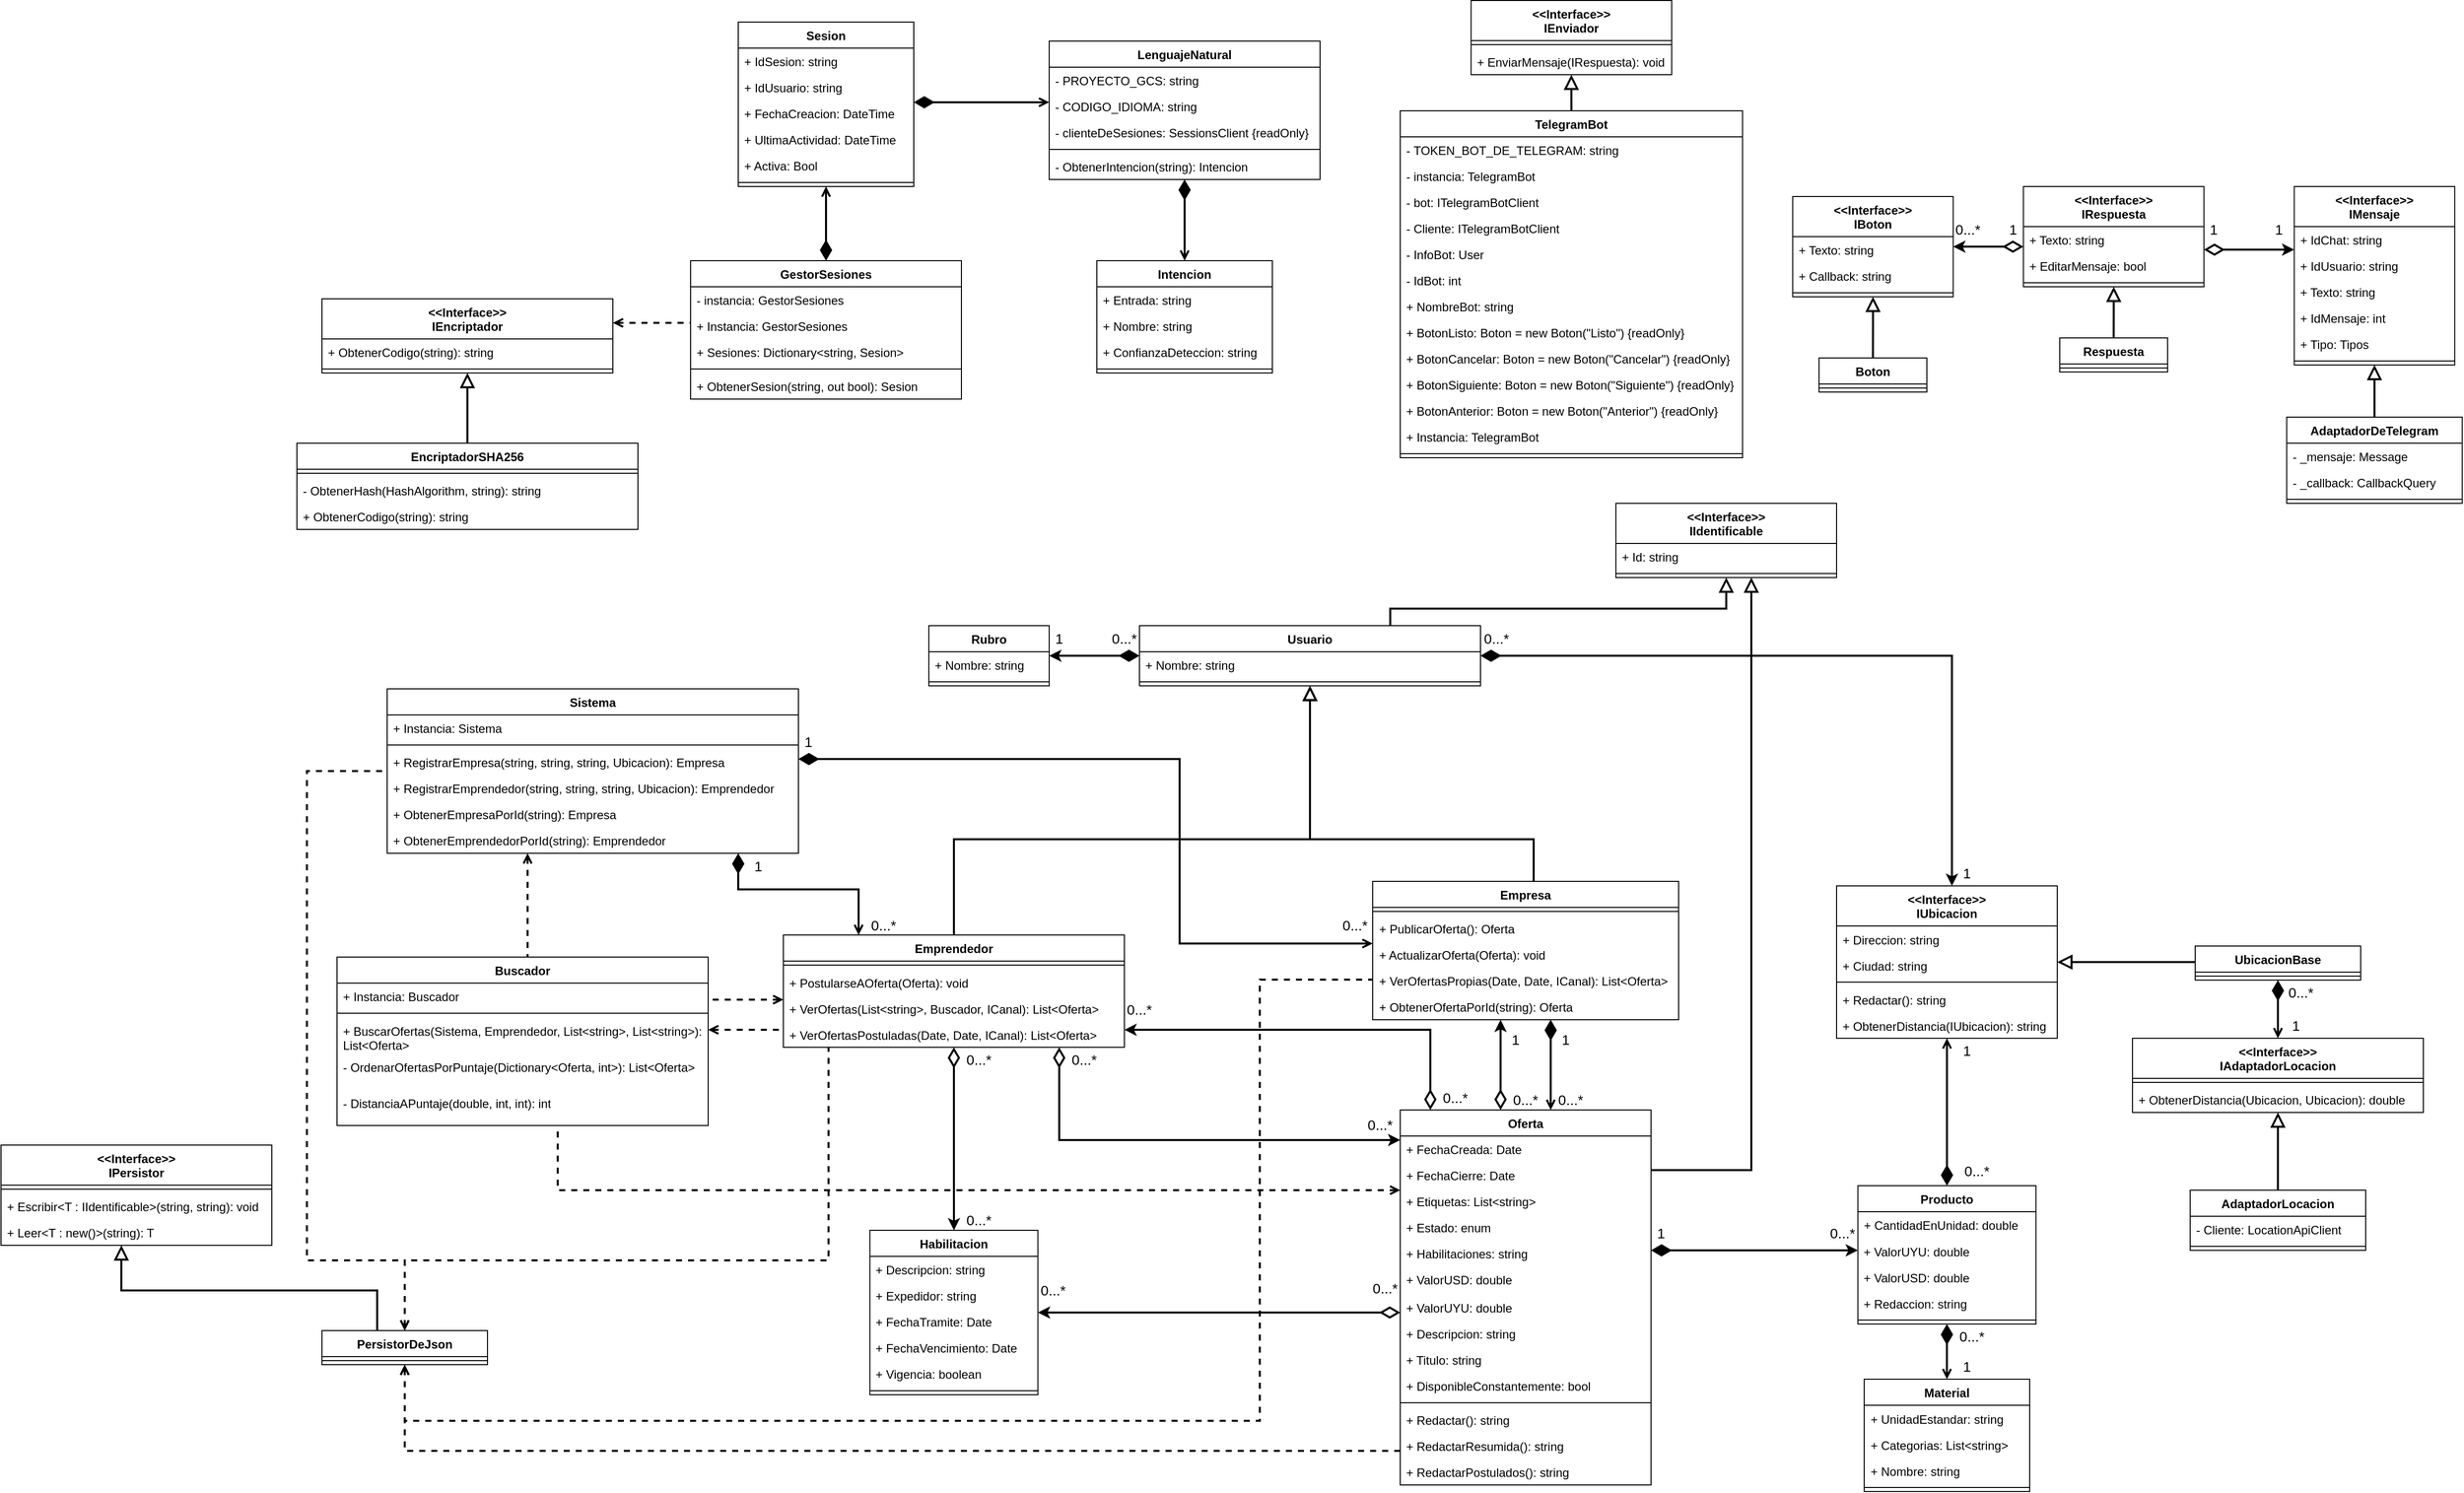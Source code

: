 <mxfile version="15.8.4" type="device"><diagram name="Page-1" id="c4acf3e9-155e-7222-9cf6-157b1a14988f"><mxGraphModel dx="3694" dy="2764" grid="1" gridSize="10" guides="1" tooltips="1" connect="1" arrows="1" fold="1" page="1" pageScale="1" pageWidth="850" pageHeight="1100" background="none" math="0" shadow="0"><root><mxCell id="0"/><mxCell id="1" parent="0"/><mxCell id="OfuU6t0mR4pwS1KONoR3-117" style="edgeStyle=orthogonalEdgeStyle;rounded=0;orthogonalLoop=1;jettySize=auto;html=1;fontFamily=Verdana;fontSize=10;strokeWidth=2;endArrow=diamondThin;endFill=1;startArrow=open;startFill=0;endSize=15;startSize=6;" parent="1" target="vSx6mATfrNihocP2TiyH-15" edge="1"><mxGeometry relative="1" as="geometry"><Array as="points"><mxPoint x="850" y="450"/><mxPoint x="850" y="450"/></Array><mxPoint x="850.001" y="490" as="sourcePoint"/><mxPoint x="850.001" y="414.0" as="targetPoint"/></mxGeometry></mxCell><mxCell id="OfuU6t0mR4pwS1KONoR3-112" style="edgeStyle=orthogonalEdgeStyle;rounded=0;orthogonalLoop=1;jettySize=auto;html=1;fontFamily=Verdana;fontSize=10;endArrow=diamondThin;endFill=1;startArrow=open;startFill=0;strokeWidth=2;endSize=15;" parent="1" source="vSx6mATfrNihocP2TiyH-28" target="vSx6mATfrNihocP2TiyH-12" edge="1"><mxGeometry relative="1" as="geometry"><Array as="points"><mxPoint x="160" y="270"/><mxPoint x="40" y="270"/></Array><mxPoint x="255" y="300" as="sourcePoint"/></mxGeometry></mxCell><mxCell id="OfuU6t0mR4pwS1KONoR3-115" style="edgeStyle=orthogonalEdgeStyle;rounded=0;orthogonalLoop=1;jettySize=auto;html=1;fontFamily=Verdana;fontSize=10;endArrow=diamondThin;endFill=1;startArrow=open;startFill=0;strokeWidth=2;endSize=15;" parent="1" source="vSx6mATfrNihocP2TiyH-15" target="vSx6mATfrNihocP2TiyH-12" edge="1"><mxGeometry relative="1" as="geometry"><mxPoint x="285" y="270" as="sourcePoint"/><Array as="points"><mxPoint x="480" y="324"/><mxPoint x="480" y="140"/></Array></mxGeometry></mxCell><mxCell id="vSx6mATfrNihocP2TiyH-8" value="Buscador" style="swimlane;fontStyle=1;align=center;verticalAlign=top;childLayout=stackLayout;horizontal=1;startSize=26;horizontalStack=0;resizeParent=1;resizeParentMax=0;resizeLast=0;collapsible=1;marginBottom=0;hachureGap=4;pointerEvents=0;" parent="1" vertex="1"><mxGeometry x="-360" y="337.5" width="370" height="168" as="geometry"/></mxCell><mxCell id="-ELwZ07FCZNHLploEe8W-16" value="+ Instancia: Buscador" style="text;strokeColor=none;fillColor=none;align=left;verticalAlign=top;spacingLeft=4;spacingRight=4;overflow=hidden;rotatable=0;points=[[0,0.5],[1,0.5]];portConstraint=eastwest;" parent="vSx6mATfrNihocP2TiyH-8" vertex="1"><mxGeometry y="26" width="370" height="26" as="geometry"/></mxCell><mxCell id="vSx6mATfrNihocP2TiyH-10" value="" style="line;strokeWidth=1;fillColor=none;align=left;verticalAlign=middle;spacingTop=-1;spacingLeft=3;spacingRight=3;rotatable=0;labelPosition=right;points=[];portConstraint=eastwest;" parent="vSx6mATfrNihocP2TiyH-8" vertex="1"><mxGeometry y="52" width="370" height="8" as="geometry"/></mxCell><mxCell id="vSx6mATfrNihocP2TiyH-7" value="+ BuscarOfertas(Sistema, Emprendedor, List&amp;lt;string&amp;gt;, List&amp;lt;string&amp;gt;): List&amp;lt;Oferta&amp;gt;" style="text;html=1;strokeColor=none;fillColor=none;align=left;verticalAlign=top;spacingLeft=4;spacingRight=4;whiteSpace=wrap;overflow=hidden;rotatable=0;points=[[0,0.5],[1,0.5]];portConstraint=eastwest;" parent="vSx6mATfrNihocP2TiyH-8" vertex="1"><mxGeometry y="60" width="370" height="36" as="geometry"/></mxCell><mxCell id="gbYY0v_aD1HhxY7jURrj-1" value="- OrdenarOfertasPorPuntaje(Dictionary&amp;lt;Oferta, int&amp;gt;): List&amp;lt;Oferta&amp;gt;" style="text;html=1;strokeColor=none;fillColor=none;align=left;verticalAlign=top;spacingLeft=4;spacingRight=4;whiteSpace=wrap;overflow=hidden;rotatable=0;points=[[0,0.5],[1,0.5]];portConstraint=eastwest;" parent="vSx6mATfrNihocP2TiyH-8" vertex="1"><mxGeometry y="96" width="370" height="36" as="geometry"/></mxCell><mxCell id="gbYY0v_aD1HhxY7jURrj-2" value="- DistanciaAPuntaje(double, int, int): int" style="text;html=1;strokeColor=none;fillColor=none;align=left;verticalAlign=top;spacingLeft=4;spacingRight=4;whiteSpace=wrap;overflow=hidden;rotatable=0;points=[[0,0.5],[1,0.5]];portConstraint=eastwest;" parent="vSx6mATfrNihocP2TiyH-8" vertex="1"><mxGeometry y="132" width="370" height="36" as="geometry"/></mxCell><mxCell id="vSx6mATfrNihocP2TiyH-12" value="Sistema&#10;" style="swimlane;fontStyle=1;align=center;verticalAlign=top;childLayout=stackLayout;horizontal=1;startSize=26;horizontalStack=0;resizeParent=1;resizeParentMax=0;resizeLast=0;collapsible=1;marginBottom=0;hachureGap=4;pointerEvents=0;" parent="1" vertex="1"><mxGeometry x="-310" y="70" width="410" height="164" as="geometry"/></mxCell><mxCell id="-ELwZ07FCZNHLploEe8W-15" value="+ Instancia: Sistema" style="text;strokeColor=none;fillColor=none;align=left;verticalAlign=top;spacingLeft=4;spacingRight=4;overflow=hidden;rotatable=0;points=[[0,0.5],[1,0.5]];portConstraint=eastwest;" parent="vSx6mATfrNihocP2TiyH-12" vertex="1"><mxGeometry y="26" width="410" height="26" as="geometry"/></mxCell><mxCell id="vSx6mATfrNihocP2TiyH-13" value="" style="line;strokeWidth=1;fillColor=none;align=left;verticalAlign=middle;spacingTop=-1;spacingLeft=3;spacingRight=3;rotatable=0;labelPosition=right;points=[];portConstraint=eastwest;" parent="vSx6mATfrNihocP2TiyH-12" vertex="1"><mxGeometry y="52" width="410" height="8" as="geometry"/></mxCell><mxCell id="OfuU6t0mR4pwS1KONoR3-73" value="+ RegistrarEmpresa(string, string, string, Ubicacion): Empresa" style="text;strokeColor=none;fillColor=none;align=left;verticalAlign=top;spacingLeft=4;spacingRight=4;overflow=hidden;rotatable=0;points=[[0,0.5],[1,0.5]];portConstraint=eastwest;" parent="vSx6mATfrNihocP2TiyH-12" vertex="1"><mxGeometry y="60" width="410" height="26" as="geometry"/></mxCell><mxCell id="-ELwZ07FCZNHLploEe8W-4" value="+ RegistrarEmprendedor(string, string, string, Ubicacion): Emprendedor" style="text;strokeColor=none;fillColor=none;align=left;verticalAlign=top;spacingLeft=4;spacingRight=4;overflow=hidden;rotatable=0;points=[[0,0.5],[1,0.5]];portConstraint=eastwest;" parent="vSx6mATfrNihocP2TiyH-12" vertex="1"><mxGeometry y="86" width="410" height="26" as="geometry"/></mxCell><mxCell id="OfuU6t0mR4pwS1KONoR3-74" value="+ ObtenerEmpresaPorId(string): Empresa" style="text;strokeColor=none;fillColor=none;align=left;verticalAlign=top;spacingLeft=4;spacingRight=4;overflow=hidden;rotatable=0;points=[[0,0.5],[1,0.5]];portConstraint=eastwest;" parent="vSx6mATfrNihocP2TiyH-12" vertex="1"><mxGeometry y="112" width="410" height="26" as="geometry"/></mxCell><mxCell id="-ELwZ07FCZNHLploEe8W-5" value="+ ObtenerEmprendedorPorId(string): Emprendedor" style="text;strokeColor=none;fillColor=none;align=left;verticalAlign=top;spacingLeft=4;spacingRight=4;overflow=hidden;rotatable=0;points=[[0,0.5],[1,0.5]];portConstraint=eastwest;" parent="vSx6mATfrNihocP2TiyH-12" vertex="1"><mxGeometry y="138" width="410" height="26" as="geometry"/></mxCell><mxCell id="vSx6mATfrNihocP2TiyH-15" value="Empresa" style="swimlane;fontStyle=1;align=center;verticalAlign=top;childLayout=stackLayout;horizontal=1;startSize=26;horizontalStack=0;resizeParent=1;resizeParentMax=0;resizeLast=0;collapsible=1;marginBottom=0;hachureGap=4;pointerEvents=0;" parent="1" vertex="1"><mxGeometry x="672.5" y="262" width="305" height="138" as="geometry"/></mxCell><mxCell id="vSx6mATfrNihocP2TiyH-18" value="" style="line;strokeWidth=1;fillColor=none;align=left;verticalAlign=middle;spacingTop=-1;spacingLeft=3;spacingRight=3;rotatable=0;labelPosition=right;points=[];portConstraint=eastwest;" parent="vSx6mATfrNihocP2TiyH-15" vertex="1"><mxGeometry y="26" width="305" height="8" as="geometry"/></mxCell><mxCell id="OfuU6t0mR4pwS1KONoR3-104" value="+ PublicarOferta(): Oferta" style="text;html=1;strokeColor=none;fillColor=none;align=left;verticalAlign=top;spacingLeft=4;spacingRight=4;whiteSpace=wrap;overflow=hidden;rotatable=0;points=[[0,0.5],[1,0.5]];portConstraint=eastwest;" parent="vSx6mATfrNihocP2TiyH-15" vertex="1"><mxGeometry y="34" width="305" height="26" as="geometry"/></mxCell><mxCell id="vSx6mATfrNihocP2TiyH-120" value="+ ActualizarOferta(Oferta): void" style="text;html=1;strokeColor=none;fillColor=none;align=left;verticalAlign=top;spacingLeft=4;spacingRight=4;whiteSpace=wrap;overflow=hidden;rotatable=0;points=[[0,0.5],[1,0.5]];portConstraint=eastwest;" parent="vSx6mATfrNihocP2TiyH-15" vertex="1"><mxGeometry y="60" width="305" height="26" as="geometry"/></mxCell><mxCell id="dwYmcji9vzRply6ok_k2-10" value="+ VerOfertasPropias(Date, Date, ICanal): List&amp;lt;Oferta&amp;gt;" style="text;html=1;strokeColor=none;fillColor=none;align=left;verticalAlign=top;spacingLeft=4;spacingRight=4;whiteSpace=wrap;overflow=hidden;rotatable=0;points=[[0,0.5],[1,0.5]];portConstraint=eastwest;" parent="vSx6mATfrNihocP2TiyH-15" vertex="1"><mxGeometry y="86" width="305" height="26" as="geometry"/></mxCell><mxCell id="-ELwZ07FCZNHLploEe8W-2" value="+ ObtenerOfertaPorId(string): Oferta" style="text;html=1;strokeColor=none;fillColor=none;align=left;verticalAlign=top;spacingLeft=4;spacingRight=4;whiteSpace=wrap;overflow=hidden;rotatable=0;points=[[0,0.5],[1,0.5]];portConstraint=eastwest;" parent="vSx6mATfrNihocP2TiyH-15" vertex="1"><mxGeometry y="112" width="305" height="26" as="geometry"/></mxCell><mxCell id="vSx6mATfrNihocP2TiyH-24" style="edgeStyle=orthogonalEdgeStyle;rounded=0;orthogonalLoop=1;jettySize=auto;html=1;fontFamily=Verdana;fontSize=10;endArrow=none;endFill=0;startArrow=open;startFill=0;dashed=1;strokeWidth=2;" parent="1" source="vSx6mATfrNihocP2TiyH-8" target="vSx6mATfrNihocP2TiyH-28" edge="1"><mxGeometry relative="1" as="geometry"><Array as="points"><mxPoint x="50" y="410"/><mxPoint x="50" y="410"/></Array><mxPoint x="90" y="510" as="sourcePoint"/><mxPoint x="60" y="397" as="targetPoint"/></mxGeometry></mxCell><mxCell id="vSx6mATfrNihocP2TiyH-25" style="edgeStyle=orthogonalEdgeStyle;rounded=0;orthogonalLoop=1;jettySize=auto;html=1;fontFamily=Verdana;fontSize=10;endArrow=none;endFill=0;startArrow=open;startFill=0;dashed=1;strokeWidth=2;" parent="1" source="vSx6mATfrNihocP2TiyH-28" target="vSx6mATfrNihocP2TiyH-8" edge="1"><mxGeometry relative="1" as="geometry"><Array as="points"><mxPoint x="50" y="380"/><mxPoint x="50" y="380"/></Array><mxPoint x="255" y="510" as="sourcePoint"/><mxPoint x="25" y="623" as="targetPoint"/></mxGeometry></mxCell><mxCell id="vSx6mATfrNihocP2TiyH-26" style="edgeStyle=orthogonalEdgeStyle;rounded=0;orthogonalLoop=1;jettySize=auto;html=1;fontFamily=Verdana;fontSize=10;endArrow=none;endFill=0;startArrow=open;startFill=0;dashed=1;strokeWidth=2;" parent="1" source="vSx6mATfrNihocP2TiyH-39" target="vSx6mATfrNihocP2TiyH-8" edge="1"><mxGeometry relative="1" as="geometry"><Array as="points"><mxPoint x="-140" y="570"/></Array><mxPoint x="480" y="575" as="sourcePoint"/><mxPoint x="55" y="710" as="targetPoint"/></mxGeometry></mxCell><mxCell id="vSx6mATfrNihocP2TiyH-27" style="edgeStyle=orthogonalEdgeStyle;rounded=0;orthogonalLoop=1;jettySize=auto;html=1;fontFamily=Verdana;fontSize=10;endArrow=none;endFill=0;startArrow=open;startFill=0;dashed=1;strokeWidth=2;" parent="1" source="vSx6mATfrNihocP2TiyH-12" target="vSx6mATfrNihocP2TiyH-8" edge="1"><mxGeometry relative="1" as="geometry"><Array as="points"><mxPoint x="-170" y="270"/><mxPoint x="-170" y="270"/></Array><mxPoint x="-180" y="230" as="sourcePoint"/><mxPoint x="-270" y="50" as="targetPoint"/></mxGeometry></mxCell><mxCell id="vSx6mATfrNihocP2TiyH-28" value="Emprendedor" style="swimlane;fontStyle=1;align=center;verticalAlign=top;childLayout=stackLayout;horizontal=1;startSize=26;horizontalStack=0;resizeParent=1;resizeParentMax=0;resizeLast=0;collapsible=1;marginBottom=0;hachureGap=4;pointerEvents=0;" parent="1" vertex="1"><mxGeometry x="85" y="315.5" width="340" height="112" as="geometry"/></mxCell><mxCell id="vSx6mATfrNihocP2TiyH-35" value="" style="line;strokeWidth=1;fillColor=none;align=left;verticalAlign=middle;spacingTop=-1;spacingLeft=3;spacingRight=3;rotatable=0;labelPosition=right;points=[];portConstraint=eastwest;" parent="vSx6mATfrNihocP2TiyH-28" vertex="1"><mxGeometry y="26" width="340" height="8" as="geometry"/></mxCell><mxCell id="OfuU6t0mR4pwS1KONoR3-96" value="+ PostularseAOferta(Oferta): void" style="text;html=1;strokeColor=none;fillColor=none;align=left;verticalAlign=top;spacingLeft=4;spacingRight=4;whiteSpace=wrap;overflow=hidden;rotatable=0;points=[[0,0.5],[1,0.5]];portConstraint=eastwest;" parent="vSx6mATfrNihocP2TiyH-28" vertex="1"><mxGeometry y="34" width="340" height="26" as="geometry"/></mxCell><mxCell id="dwYmcji9vzRply6ok_k2-11" value="+ VerOfertas(List&amp;lt;string&amp;gt;, Buscador, ICanal): List&amp;lt;Oferta&amp;gt;" style="text;html=1;strokeColor=none;fillColor=none;align=left;verticalAlign=top;spacingLeft=4;spacingRight=4;whiteSpace=wrap;overflow=hidden;rotatable=0;points=[[0,0.5],[1,0.5]];portConstraint=eastwest;" parent="vSx6mATfrNihocP2TiyH-28" vertex="1"><mxGeometry y="60" width="340" height="26" as="geometry"/></mxCell><mxCell id="OfuU6t0mR4pwS1KONoR3-95" value="+ VerOfertasPostuladas(Date, Date, ICanal): List&amp;lt;Oferta&amp;gt;" style="text;html=1;strokeColor=none;fillColor=none;align=left;verticalAlign=top;spacingLeft=4;spacingRight=4;whiteSpace=wrap;overflow=hidden;rotatable=0;points=[[0,0.5],[1,0.5]];portConstraint=eastwest;" parent="vSx6mATfrNihocP2TiyH-28" vertex="1"><mxGeometry y="86" width="340" height="26" as="geometry"/></mxCell><mxCell id="vSx6mATfrNihocP2TiyH-39" value="Oferta" style="swimlane;fontStyle=1;align=center;verticalAlign=top;childLayout=stackLayout;horizontal=1;startSize=26;horizontalStack=0;resizeParent=1;resizeParentMax=0;resizeLast=0;collapsible=1;marginBottom=0;hachureGap=4;pointerEvents=0;" parent="1" vertex="1"><mxGeometry x="700" y="490" width="250" height="374" as="geometry"/></mxCell><mxCell id="OfuU6t0mR4pwS1KONoR3-48" value="+ FechaCreada: Date" style="text;html=1;strokeColor=none;fillColor=none;align=left;verticalAlign=top;spacingLeft=4;spacingRight=4;whiteSpace=wrap;overflow=hidden;rotatable=0;points=[[0,0.5],[1,0.5]];portConstraint=eastwest;" parent="vSx6mATfrNihocP2TiyH-39" vertex="1"><mxGeometry y="26" width="250" height="26" as="geometry"/></mxCell><mxCell id="OfuU6t0mR4pwS1KONoR3-49" value="+ FechaCierre: Date" style="text;html=1;strokeColor=none;fillColor=none;align=left;verticalAlign=top;spacingLeft=4;spacingRight=4;whiteSpace=wrap;overflow=hidden;rotatable=0;points=[[0,0.5],[1,0.5]];portConstraint=eastwest;" parent="vSx6mATfrNihocP2TiyH-39" vertex="1"><mxGeometry y="52" width="250" height="26" as="geometry"/></mxCell><mxCell id="OfuU6t0mR4pwS1KONoR3-47" value="+ Etiquetas: List&amp;lt;string&amp;gt;" style="text;html=1;strokeColor=none;fillColor=none;align=left;verticalAlign=top;spacingLeft=4;spacingRight=4;whiteSpace=wrap;overflow=hidden;rotatable=0;points=[[0,0.5],[1,0.5]];portConstraint=eastwest;" parent="vSx6mATfrNihocP2TiyH-39" vertex="1"><mxGeometry y="78" width="250" height="26" as="geometry"/></mxCell><mxCell id="OfuU6t0mR4pwS1KONoR3-46" value="+ Estado: enum" style="text;html=1;strokeColor=none;fillColor=none;align=left;verticalAlign=top;spacingLeft=4;spacingRight=4;whiteSpace=wrap;overflow=hidden;rotatable=0;points=[[0,0.5],[1,0.5]];portConstraint=eastwest;" parent="vSx6mATfrNihocP2TiyH-39" vertex="1"><mxGeometry y="104" width="250" height="26" as="geometry"/></mxCell><mxCell id="dwYmcji9vzRply6ok_k2-9" value="+ Habilitaciones: string" style="text;html=1;strokeColor=none;fillColor=none;align=left;verticalAlign=top;spacingLeft=4;spacingRight=4;whiteSpace=wrap;overflow=hidden;rotatable=0;points=[[0,0.5],[1,0.5]];portConstraint=eastwest;" parent="vSx6mATfrNihocP2TiyH-39" vertex="1"><mxGeometry y="130" width="250" height="26" as="geometry"/></mxCell><mxCell id="OfuU6t0mR4pwS1KONoR3-43" value="+ ValorUSD: double" style="text;html=1;strokeColor=none;fillColor=none;align=left;verticalAlign=top;spacingLeft=4;spacingRight=4;whiteSpace=wrap;overflow=hidden;rotatable=0;points=[[0,0.5],[1,0.5]];portConstraint=eastwest;" parent="vSx6mATfrNihocP2TiyH-39" vertex="1"><mxGeometry y="156" width="250" height="28" as="geometry"/></mxCell><mxCell id="OfuU6t0mR4pwS1KONoR3-42" value="+ ValorUYU: double" style="text;html=1;strokeColor=none;fillColor=none;align=left;verticalAlign=top;spacingLeft=4;spacingRight=4;whiteSpace=wrap;overflow=hidden;rotatable=0;points=[[0,0.5],[1,0.5]];portConstraint=eastwest;" parent="vSx6mATfrNihocP2TiyH-39" vertex="1"><mxGeometry y="184" width="250" height="26" as="geometry"/></mxCell><mxCell id="OfuU6t0mR4pwS1KONoR3-39" value="+ Descripcion: string" style="text;strokeColor=none;fillColor=none;align=left;verticalAlign=top;spacingLeft=4;spacingRight=4;overflow=hidden;rotatable=0;points=[[0,0.5],[1,0.5]];portConstraint=eastwest;" parent="vSx6mATfrNihocP2TiyH-39" vertex="1"><mxGeometry y="210" width="250" height="26" as="geometry"/></mxCell><mxCell id="OfuU6t0mR4pwS1KONoR3-38" value="+ Titulo: string" style="text;strokeColor=none;fillColor=none;align=left;verticalAlign=top;spacingLeft=4;spacingRight=4;overflow=hidden;rotatable=0;points=[[0,0.5],[1,0.5]];portConstraint=eastwest;" parent="vSx6mATfrNihocP2TiyH-39" vertex="1"><mxGeometry y="236" width="250" height="26" as="geometry"/></mxCell><mxCell id="-ELwZ07FCZNHLploEe8W-1" value="+ DisponibleConstantemente: bool" style="text;strokeColor=none;fillColor=none;align=left;verticalAlign=top;spacingLeft=4;spacingRight=4;overflow=hidden;rotatable=0;points=[[0,0.5],[1,0.5]];portConstraint=eastwest;" parent="vSx6mATfrNihocP2TiyH-39" vertex="1"><mxGeometry y="262" width="250" height="26" as="geometry"/></mxCell><mxCell id="vSx6mATfrNihocP2TiyH-45" value="" style="line;strokeWidth=1;fillColor=none;align=left;verticalAlign=middle;spacingTop=-1;spacingLeft=3;spacingRight=3;rotatable=0;labelPosition=right;points=[];portConstraint=eastwest;" parent="vSx6mATfrNihocP2TiyH-39" vertex="1"><mxGeometry y="288" width="250" height="8" as="geometry"/></mxCell><mxCell id="OfuU6t0mR4pwS1KONoR3-53" value="+ Redactar(): string" style="text;html=1;strokeColor=none;fillColor=none;align=left;verticalAlign=top;spacingLeft=4;spacingRight=4;whiteSpace=wrap;overflow=hidden;rotatable=0;points=[[0,0.5],[1,0.5]];portConstraint=eastwest;" parent="vSx6mATfrNihocP2TiyH-39" vertex="1"><mxGeometry y="296" width="250" height="26" as="geometry"/></mxCell><mxCell id="OfuU6t0mR4pwS1KONoR3-54" value="+ RedactarResumida(): string" style="text;html=1;strokeColor=none;fillColor=none;align=left;verticalAlign=top;spacingLeft=4;spacingRight=4;whiteSpace=wrap;overflow=hidden;rotatable=0;points=[[0,0.5],[1,0.5]];portConstraint=eastwest;" parent="vSx6mATfrNihocP2TiyH-39" vertex="1"><mxGeometry y="322" width="250" height="26" as="geometry"/></mxCell><mxCell id="vSx6mATfrNihocP2TiyH-117" value="+ RedactarPostulados(): string" style="text;html=1;strokeColor=none;fillColor=none;align=left;verticalAlign=top;spacingLeft=4;spacingRight=4;whiteSpace=wrap;overflow=hidden;rotatable=0;points=[[0,0.5],[1,0.5]];portConstraint=eastwest;" parent="vSx6mATfrNihocP2TiyH-39" vertex="1"><mxGeometry y="348" width="250" height="26" as="geometry"/></mxCell><mxCell id="vSx6mATfrNihocP2TiyH-48" style="edgeStyle=orthogonalEdgeStyle;rounded=0;orthogonalLoop=1;jettySize=auto;html=1;fontFamily=Verdana;fontSize=10;strokeWidth=2;startArrow=diamondThin;startFill=0;startSize=15;" parent="1" source="vSx6mATfrNihocP2TiyH-39" target="vSx6mATfrNihocP2TiyH-28" edge="1"><mxGeometry relative="1" as="geometry"><Array as="points"><mxPoint x="730" y="410"/></Array><mxPoint x="660" y="360" as="sourcePoint"/><mxPoint x="660" y="286" as="targetPoint"/></mxGeometry></mxCell><mxCell id="vSx6mATfrNihocP2TiyH-67" value="Producto" style="swimlane;fontStyle=1;align=center;verticalAlign=top;childLayout=stackLayout;horizontal=1;startSize=26;horizontalStack=0;resizeParent=1;resizeParentMax=0;resizeLast=0;collapsible=1;marginBottom=0;hachureGap=4;pointerEvents=0;" parent="1" vertex="1"><mxGeometry x="1156.25" y="565.5" width="177.5" height="138" as="geometry"/></mxCell><mxCell id="OfuU6t0mR4pwS1KONoR3-25" value="+ CantidadEnUnidad: double" style="text;strokeColor=none;fillColor=none;align=left;verticalAlign=top;spacingLeft=4;spacingRight=4;overflow=hidden;rotatable=0;points=[[0,0.5],[1,0.5]];portConstraint=eastwest;" parent="vSx6mATfrNihocP2TiyH-67" vertex="1"><mxGeometry y="26" width="177.5" height="26" as="geometry"/></mxCell><mxCell id="OfuU6t0mR4pwS1KONoR3-31" value="+ ValorUYU: double" style="text;html=1;strokeColor=none;fillColor=none;align=left;verticalAlign=top;spacingLeft=4;spacingRight=4;whiteSpace=wrap;overflow=hidden;rotatable=0;points=[[0,0.5],[1,0.5]];portConstraint=eastwest;" parent="vSx6mATfrNihocP2TiyH-67" vertex="1"><mxGeometry y="52" width="177.5" height="26" as="geometry"/></mxCell><mxCell id="OfuU6t0mR4pwS1KONoR3-32" value="+ ValorUSD: double" style="text;html=1;strokeColor=none;fillColor=none;align=left;verticalAlign=top;spacingLeft=4;spacingRight=4;whiteSpace=wrap;overflow=hidden;rotatable=0;points=[[0,0.5],[1,0.5]];portConstraint=eastwest;" parent="vSx6mATfrNihocP2TiyH-67" vertex="1"><mxGeometry y="78" width="177.5" height="26" as="geometry"/></mxCell><mxCell id="-ELwZ07FCZNHLploEe8W-7" value="+ Redaccion: string" style="text;html=1;strokeColor=none;fillColor=none;align=left;verticalAlign=top;spacingLeft=4;spacingRight=4;whiteSpace=wrap;overflow=hidden;rotatable=0;points=[[0,0.5],[1,0.5]];portConstraint=eastwest;" parent="vSx6mATfrNihocP2TiyH-67" vertex="1"><mxGeometry y="104" width="177.5" height="26" as="geometry"/></mxCell><mxCell id="vSx6mATfrNihocP2TiyH-70" value="" style="line;strokeWidth=1;fillColor=none;align=left;verticalAlign=middle;spacingTop=-1;spacingLeft=3;spacingRight=3;rotatable=0;labelPosition=right;points=[];portConstraint=eastwest;" parent="vSx6mATfrNihocP2TiyH-67" vertex="1"><mxGeometry y="130" width="177.5" height="8" as="geometry"/></mxCell><mxCell id="vSx6mATfrNihocP2TiyH-73" style="edgeStyle=orthogonalEdgeStyle;rounded=0;orthogonalLoop=1;jettySize=auto;html=1;fontFamily=Verdana;fontSize=10;strokeWidth=2;startArrow=diamondThin;startFill=1;endSize=6;startSize=15;" parent="1" source="vSx6mATfrNihocP2TiyH-39" target="vSx6mATfrNihocP2TiyH-67" edge="1"><mxGeometry relative="1" as="geometry"><Array as="points"><mxPoint x="1080" y="630"/><mxPoint x="1080" y="630"/></Array><mxPoint x="705" y="470" as="sourcePoint"/><mxPoint x="705" y="396" as="targetPoint"/></mxGeometry></mxCell><mxCell id="vSx6mATfrNihocP2TiyH-86" value="Material" style="swimlane;fontStyle=1;align=center;verticalAlign=top;childLayout=stackLayout;horizontal=1;startSize=26;horizontalStack=0;resizeParent=1;resizeParentMax=0;resizeLast=0;collapsible=1;marginBottom=0;hachureGap=4;pointerEvents=0;" parent="1" vertex="1"><mxGeometry x="1162.5" y="758.5" width="165" height="112" as="geometry"/></mxCell><mxCell id="17acba5748e5396b-26" value="+ UnidadEstandar: string" style="text;html=1;strokeColor=none;fillColor=none;align=left;verticalAlign=top;spacingLeft=4;spacingRight=4;whiteSpace=wrap;overflow=hidden;rotatable=0;points=[[0,0.5],[1,0.5]];portConstraint=eastwest;" parent="vSx6mATfrNihocP2TiyH-86" vertex="1"><mxGeometry y="26" width="165" height="26" as="geometry"/></mxCell><mxCell id="17acba5748e5396b-24" value="+ Categorias: List&amp;lt;string&amp;gt;" style="text;html=1;strokeColor=none;fillColor=none;align=left;verticalAlign=top;spacingLeft=4;spacingRight=4;whiteSpace=wrap;overflow=hidden;rotatable=0;points=[[0,0.5],[1,0.5]];portConstraint=eastwest;" parent="vSx6mATfrNihocP2TiyH-86" vertex="1"><mxGeometry y="52" width="165" height="26" as="geometry"/></mxCell><mxCell id="17acba5748e5396b-21" value="+ Nombre: string" style="text;html=1;strokeColor=none;fillColor=none;align=left;verticalAlign=top;spacingLeft=4;spacingRight=4;whiteSpace=wrap;overflow=hidden;rotatable=0;points=[[0,0.5],[1,0.5]];portConstraint=eastwest;" parent="vSx6mATfrNihocP2TiyH-86" vertex="1"><mxGeometry y="78" width="165" height="26" as="geometry"/></mxCell><mxCell id="vSx6mATfrNihocP2TiyH-92" value="" style="line;strokeWidth=1;fillColor=none;align=left;verticalAlign=middle;spacingTop=-1;spacingLeft=3;spacingRight=3;rotatable=0;labelPosition=right;points=[];portConstraint=eastwest;" parent="vSx6mATfrNihocP2TiyH-86" vertex="1"><mxGeometry y="104" width="165" height="8" as="geometry"/></mxCell><mxCell id="vSx6mATfrNihocP2TiyH-93" style="edgeStyle=orthogonalEdgeStyle;rounded=0;orthogonalLoop=1;jettySize=auto;html=1;fontFamily=Verdana;fontSize=10;strokeWidth=2;endArrow=open;endFill=0;startArrow=diamondThin;startFill=1;startSize=15;" parent="1" source="vSx6mATfrNihocP2TiyH-67" target="vSx6mATfrNihocP2TiyH-86" edge="1"><mxGeometry relative="1" as="geometry"><Array as="points"><mxPoint x="1175" y="661.5"/></Array><mxPoint x="1015" y="654.5" as="sourcePoint"/><mxPoint x="1285" y="359.5" as="targetPoint"/></mxGeometry></mxCell><mxCell id="vSx6mATfrNihocP2TiyH-94" value="UbicacionBase" style="swimlane;fontStyle=1;align=center;verticalAlign=top;childLayout=stackLayout;horizontal=1;startSize=26;horizontalStack=0;resizeParent=1;resizeParentMax=0;resizeLast=0;collapsible=1;marginBottom=0;hachureGap=4;pointerEvents=0;" parent="1" vertex="1"><mxGeometry x="1492.5" y="326.5" width="165" height="34" as="geometry"/></mxCell><mxCell id="vSx6mATfrNihocP2TiyH-100" value="" style="line;strokeWidth=1;fillColor=none;align=left;verticalAlign=middle;spacingTop=-1;spacingLeft=3;spacingRight=3;rotatable=0;labelPosition=right;points=[];portConstraint=eastwest;" parent="vSx6mATfrNihocP2TiyH-94" vertex="1"><mxGeometry y="26" width="165" height="8" as="geometry"/></mxCell><mxCell id="vSx6mATfrNihocP2TiyH-102" style="edgeStyle=orthogonalEdgeStyle;rounded=0;orthogonalLoop=1;jettySize=auto;html=1;fontFamily=Verdana;fontSize=10;strokeWidth=2;startArrow=diamondThin;startFill=1;startSize=15;endArrow=open;endFill=0;" parent="1" source="vSx6mATfrNihocP2TiyH-67" target="kkS38v4UCr-bWFE7ZTYA-52" edge="1"><mxGeometry relative="1" as="geometry"><Array as="points"><mxPoint x="1245" y="480"/><mxPoint x="1245" y="480"/></Array><mxPoint x="1255" y="513.5" as="sourcePoint"/><mxPoint x="1255" y="572.5" as="targetPoint"/></mxGeometry></mxCell><mxCell id="vSx6mATfrNihocP2TiyH-105" value="&lt;&lt;Interface&gt;&gt;&#10;IIdentificable" style="swimlane;fontStyle=1;align=center;verticalAlign=top;childLayout=stackLayout;horizontal=1;startSize=40;horizontalStack=0;resizeParent=1;resizeParentMax=0;resizeLast=0;collapsible=1;marginBottom=0;hachureGap=4;pointerEvents=0;" parent="1" vertex="1"><mxGeometry x="915" y="-115" width="220" height="74" as="geometry"/></mxCell><mxCell id="vSx6mATfrNihocP2TiyH-113" value="+ Id: string" style="text;html=1;strokeColor=none;fillColor=none;align=left;verticalAlign=top;spacingLeft=4;spacingRight=4;whiteSpace=wrap;overflow=hidden;rotatable=0;points=[[0,0.5],[1,0.5]];portConstraint=eastwest;" parent="vSx6mATfrNihocP2TiyH-105" vertex="1"><mxGeometry y="40" width="220" height="26" as="geometry"/></mxCell><mxCell id="vSx6mATfrNihocP2TiyH-111" value="" style="line;strokeWidth=1;fillColor=none;align=left;verticalAlign=middle;spacingTop=-1;spacingLeft=3;spacingRight=3;rotatable=0;labelPosition=right;points=[];portConstraint=eastwest;" parent="vSx6mATfrNihocP2TiyH-105" vertex="1"><mxGeometry y="66" width="220" height="8" as="geometry"/></mxCell><mxCell id="PKBnGowhQyHv3xgLULpX-1" value="1" style="text;html=1;strokeColor=none;fillColor=none;align=center;verticalAlign=middle;whiteSpace=wrap;rounded=0;hachureGap=4;pointerEvents=0;fontSize=14;" parent="1" vertex="1"><mxGeometry x="855.06" y="407.5" width="20" height="25" as="geometry"/></mxCell><mxCell id="PKBnGowhQyHv3xgLULpX-2" value="0...*" style="text;html=1;strokeColor=none;fillColor=none;align=center;verticalAlign=middle;whiteSpace=wrap;rounded=0;hachureGap=4;pointerEvents=0;fontSize=14;" parent="1" vertex="1"><mxGeometry x="855.06" y="470" width="30" height="20" as="geometry"/></mxCell><mxCell id="PKBnGowhQyHv3xgLULpX-3" value="1" style="text;html=1;strokeColor=none;fillColor=none;align=center;verticalAlign=middle;whiteSpace=wrap;rounded=0;hachureGap=4;pointerEvents=0;fontSize=14;" parent="1" vertex="1"><mxGeometry x="350" y="7" width="20" height="25" as="geometry"/></mxCell><mxCell id="PKBnGowhQyHv3xgLULpX-4" value="0...*" style="text;html=1;strokeColor=none;fillColor=none;align=center;verticalAlign=middle;whiteSpace=wrap;rounded=0;hachureGap=4;pointerEvents=0;fontSize=14;" parent="1" vertex="1"><mxGeometry x="410" y="7" width="30" height="25" as="geometry"/></mxCell><mxCell id="PKBnGowhQyHv3xgLULpX-5" value="1" style="text;html=1;strokeColor=none;fillColor=none;align=center;verticalAlign=middle;whiteSpace=wrap;rounded=0;hachureGap=4;pointerEvents=0;fontSize=14;" parent="1" vertex="1"><mxGeometry x="1255" y="418.5" width="20" height="25" as="geometry"/></mxCell><mxCell id="PKBnGowhQyHv3xgLULpX-6" value="0...*" style="text;html=1;strokeColor=none;fillColor=none;align=center;verticalAlign=middle;whiteSpace=wrap;rounded=0;hachureGap=4;pointerEvents=0;fontSize=14;" parent="1" vertex="1"><mxGeometry x="1260" y="538" width="30" height="25" as="geometry"/></mxCell><mxCell id="PKBnGowhQyHv3xgLULpX-7" value="0...*" style="text;html=1;strokeColor=none;fillColor=none;align=center;verticalAlign=middle;whiteSpace=wrap;rounded=0;hachureGap=4;pointerEvents=0;fontSize=14;" parent="1" vertex="1"><mxGeometry x="1255" y="703.5" width="30" height="25" as="geometry"/></mxCell><mxCell id="PKBnGowhQyHv3xgLULpX-8" value="1" style="text;html=1;strokeColor=none;fillColor=none;align=center;verticalAlign=middle;whiteSpace=wrap;rounded=0;hachureGap=4;pointerEvents=0;fontSize=14;" parent="1" vertex="1"><mxGeometry x="1255" y="733.5" width="20" height="25" as="geometry"/></mxCell><mxCell id="PKBnGowhQyHv3xgLULpX-10" value="0...*" style="text;html=1;strokeColor=none;fillColor=none;align=center;verticalAlign=middle;whiteSpace=wrap;rounded=0;hachureGap=4;pointerEvents=0;fontSize=14;" parent="1" vertex="1"><mxGeometry x="1126.25" y="600" width="30" height="25" as="geometry"/></mxCell><mxCell id="PKBnGowhQyHv3xgLULpX-11" value="1" style="text;html=1;strokeColor=none;fillColor=none;align=center;verticalAlign=middle;whiteSpace=wrap;rounded=0;hachureGap=4;pointerEvents=0;fontSize=14;" parent="1" vertex="1"><mxGeometry x="950" y="600" width="20" height="25" as="geometry"/></mxCell><mxCell id="PKBnGowhQyHv3xgLULpX-12" value="1" style="text;html=1;strokeColor=none;fillColor=none;align=center;verticalAlign=middle;whiteSpace=wrap;rounded=0;hachureGap=4;pointerEvents=0;fontSize=14;" parent="1" vertex="1"><mxGeometry x="100" y="110" width="20" height="25" as="geometry"/></mxCell><mxCell id="PKBnGowhQyHv3xgLULpX-14" value="0...*" style="text;html=1;strokeColor=none;fillColor=none;align=center;verticalAlign=middle;whiteSpace=wrap;rounded=0;hachureGap=4;pointerEvents=0;fontSize=14;" parent="1" vertex="1"><mxGeometry x="640" y="295.5" width="30" height="20" as="geometry"/></mxCell><mxCell id="PKBnGowhQyHv3xgLULpX-15" value="1" style="text;html=1;strokeColor=none;fillColor=none;align=center;verticalAlign=middle;whiteSpace=wrap;rounded=0;hachureGap=4;pointerEvents=0;fontSize=14;" parent="1" vertex="1"><mxGeometry x="50" y="234" width="20" height="25" as="geometry"/></mxCell><mxCell id="PKBnGowhQyHv3xgLULpX-16" value="0...*" style="text;html=1;strokeColor=none;fillColor=none;align=center;verticalAlign=middle;whiteSpace=wrap;rounded=0;hachureGap=4;pointerEvents=0;fontSize=14;" parent="1" vertex="1"><mxGeometry x="170" y="295.5" width="30" height="20" as="geometry"/></mxCell><mxCell id="PKBnGowhQyHv3xgLULpX-17" style="edgeStyle=orthogonalEdgeStyle;rounded=0;orthogonalLoop=1;jettySize=auto;html=1;fontFamily=Verdana;fontSize=10;strokeWidth=2;startArrow=diamondThin;startFill=0;startSize=15;" parent="1" source="vSx6mATfrNihocP2TiyH-28" target="vSx6mATfrNihocP2TiyH-39" edge="1"><mxGeometry relative="1" as="geometry"><Array as="points"><mxPoint x="360" y="520"/></Array><mxPoint x="575" y="418" as="sourcePoint"/><mxPoint x="435" y="418" as="targetPoint"/></mxGeometry></mxCell><mxCell id="dwYmcji9vzRply6ok_k2-4" value="0...*" style="text;html=1;strokeColor=none;fillColor=none;align=center;verticalAlign=middle;whiteSpace=wrap;rounded=0;hachureGap=4;pointerEvents=0;fontSize=14;" parent="1" vertex="1"><mxGeometry x="370" y="430" width="30" height="20" as="geometry"/></mxCell><mxCell id="dwYmcji9vzRply6ok_k2-6" value="0...*" style="text;html=1;strokeColor=none;fillColor=none;align=center;verticalAlign=middle;whiteSpace=wrap;rounded=0;hachureGap=4;pointerEvents=0;fontSize=14;" parent="1" vertex="1"><mxGeometry x="670" y="657.5" width="30" height="20" as="geometry"/></mxCell><mxCell id="dwYmcji9vzRply6ok_k2-7" value="0...*" style="text;html=1;strokeColor=none;fillColor=none;align=center;verticalAlign=middle;whiteSpace=wrap;rounded=0;hachureGap=4;pointerEvents=0;fontSize=14;" parent="1" vertex="1"><mxGeometry x="665" y="495" width="30" height="20" as="geometry"/></mxCell><mxCell id="dwYmcji9vzRply6ok_k2-8" value="0...*" style="text;html=1;strokeColor=none;fillColor=none;align=center;verticalAlign=middle;whiteSpace=wrap;rounded=0;hachureGap=4;pointerEvents=0;fontSize=14;" parent="1" vertex="1"><mxGeometry x="425" y="380" width="30" height="20" as="geometry"/></mxCell><mxCell id="FSzWA0WFF1zu2NpBAVLJ-1" value="Rubro" style="swimlane;fontStyle=1;align=center;verticalAlign=top;childLayout=stackLayout;horizontal=1;startSize=26;horizontalStack=0;resizeParent=1;resizeParentMax=0;resizeLast=0;collapsible=1;marginBottom=0;hachureGap=4;pointerEvents=0;" parent="1" vertex="1"><mxGeometry x="230" y="7" width="120" height="60" as="geometry"/></mxCell><mxCell id="FSzWA0WFF1zu2NpBAVLJ-2" value="+ Nombre: string" style="text;html=1;strokeColor=none;fillColor=none;align=left;verticalAlign=top;spacingLeft=4;spacingRight=4;whiteSpace=wrap;overflow=hidden;rotatable=0;points=[[0,0.5],[1,0.5]];portConstraint=eastwest;" parent="FSzWA0WFF1zu2NpBAVLJ-1" vertex="1"><mxGeometry y="26" width="120" height="26" as="geometry"/></mxCell><mxCell id="FSzWA0WFF1zu2NpBAVLJ-7" value="" style="line;strokeWidth=1;fillColor=none;align=left;verticalAlign=middle;spacingTop=-1;spacingLeft=3;spacingRight=3;rotatable=0;labelPosition=right;points=[];portConstraint=eastwest;" parent="FSzWA0WFF1zu2NpBAVLJ-1" vertex="1"><mxGeometry y="52" width="120" height="8" as="geometry"/></mxCell><mxCell id="FSzWA0WFF1zu2NpBAVLJ-8" value="Habilitacion" style="swimlane;fontStyle=1;align=center;verticalAlign=top;childLayout=stackLayout;horizontal=1;startSize=26;horizontalStack=0;resizeParent=1;resizeParentMax=0;resizeLast=0;collapsible=1;marginBottom=0;hachureGap=4;pointerEvents=0;" parent="1" vertex="1"><mxGeometry x="171.25" y="610" width="167.5" height="164" as="geometry"/></mxCell><mxCell id="FSzWA0WFF1zu2NpBAVLJ-9" value="+ Descripcion: string" style="text;html=1;strokeColor=none;fillColor=none;align=left;verticalAlign=top;spacingLeft=4;spacingRight=4;whiteSpace=wrap;overflow=hidden;rotatable=0;points=[[0,0.5],[1,0.5]];portConstraint=eastwest;" parent="FSzWA0WFF1zu2NpBAVLJ-8" vertex="1"><mxGeometry y="26" width="167.5" height="26" as="geometry"/></mxCell><mxCell id="FSzWA0WFF1zu2NpBAVLJ-12" value="+ Expedidor: string" style="text;html=1;strokeColor=none;fillColor=none;align=left;verticalAlign=top;spacingLeft=4;spacingRight=4;whiteSpace=wrap;overflow=hidden;rotatable=0;points=[[0,0.5],[1,0.5]];portConstraint=eastwest;" parent="FSzWA0WFF1zu2NpBAVLJ-8" vertex="1"><mxGeometry y="52" width="167.5" height="26" as="geometry"/></mxCell><mxCell id="FSzWA0WFF1zu2NpBAVLJ-14" value="+ FechaTramite: Date" style="text;html=1;strokeColor=none;fillColor=none;align=left;verticalAlign=top;spacingLeft=4;spacingRight=4;whiteSpace=wrap;overflow=hidden;rotatable=0;points=[[0,0.5],[1,0.5]];portConstraint=eastwest;" parent="FSzWA0WFF1zu2NpBAVLJ-8" vertex="1"><mxGeometry y="78" width="167.5" height="26" as="geometry"/></mxCell><mxCell id="FSzWA0WFF1zu2NpBAVLJ-13" value="+ FechaVencimiento: Date" style="text;html=1;strokeColor=none;fillColor=none;align=left;verticalAlign=top;spacingLeft=4;spacingRight=4;whiteSpace=wrap;overflow=hidden;rotatable=0;points=[[0,0.5],[1,0.5]];portConstraint=eastwest;" parent="FSzWA0WFF1zu2NpBAVLJ-8" vertex="1"><mxGeometry y="104" width="167.5" height="26" as="geometry"/></mxCell><mxCell id="FSzWA0WFF1zu2NpBAVLJ-11" value="+ Vigencia: boolean" style="text;html=1;strokeColor=none;fillColor=none;align=left;verticalAlign=top;spacingLeft=4;spacingRight=4;whiteSpace=wrap;overflow=hidden;rotatable=0;points=[[0,0.5],[1,0.5]];portConstraint=eastwest;" parent="FSzWA0WFF1zu2NpBAVLJ-8" vertex="1"><mxGeometry y="130" width="167.5" height="26" as="geometry"/></mxCell><mxCell id="FSzWA0WFF1zu2NpBAVLJ-10" value="" style="line;strokeWidth=1;fillColor=none;align=left;verticalAlign=middle;spacingTop=-1;spacingLeft=3;spacingRight=3;rotatable=0;labelPosition=right;points=[];portConstraint=eastwest;" parent="FSzWA0WFF1zu2NpBAVLJ-8" vertex="1"><mxGeometry y="156" width="167.5" height="8" as="geometry"/></mxCell><mxCell id="FSzWA0WFF1zu2NpBAVLJ-16" value="0...*" style="text;html=1;strokeColor=none;fillColor=none;align=center;verticalAlign=middle;whiteSpace=wrap;rounded=0;hachureGap=4;pointerEvents=0;fontSize=14;" parent="1" vertex="1"><mxGeometry x="265" y="430" width="30" height="20" as="geometry"/></mxCell><mxCell id="FSzWA0WFF1zu2NpBAVLJ-17" value="0...*" style="text;html=1;strokeColor=none;fillColor=none;align=center;verticalAlign=middle;whiteSpace=wrap;rounded=0;hachureGap=4;pointerEvents=0;fontSize=14;" parent="1" vertex="1"><mxGeometry x="265" y="590" width="30" height="20" as="geometry"/></mxCell><mxCell id="FSzWA0WFF1zu2NpBAVLJ-18" style="edgeStyle=orthogonalEdgeStyle;rounded=0;orthogonalLoop=1;jettySize=auto;html=1;fontFamily=Verdana;fontSize=10;strokeWidth=2;startArrow=diamondThin;startFill=0;startSize=15;" parent="1" source="vSx6mATfrNihocP2TiyH-28" target="FSzWA0WFF1zu2NpBAVLJ-8" edge="1"><mxGeometry relative="1" as="geometry"><Array as="points"/><mxPoint x="410" y="599.5" as="sourcePoint"/><mxPoint x="550" y="599.5" as="targetPoint"/></mxGeometry></mxCell><mxCell id="FSzWA0WFF1zu2NpBAVLJ-19" style="edgeStyle=orthogonalEdgeStyle;rounded=0;orthogonalLoop=1;jettySize=auto;html=1;fontFamily=Verdana;fontSize=10;strokeWidth=2;startArrow=diamondThin;startFill=0;startSize=15;" parent="1" source="vSx6mATfrNihocP2TiyH-39" target="FSzWA0WFF1zu2NpBAVLJ-8" edge="1"><mxGeometry relative="1" as="geometry"><Array as="points"><mxPoint x="530" y="692"/><mxPoint x="530" y="692"/></Array><mxPoint x="265" y="552" as="sourcePoint"/><mxPoint x="265" y="620" as="targetPoint"/></mxGeometry></mxCell><mxCell id="FSzWA0WFF1zu2NpBAVLJ-28" value="0...*" style="text;html=1;strokeColor=none;fillColor=none;align=center;verticalAlign=middle;whiteSpace=wrap;rounded=0;hachureGap=4;pointerEvents=0;fontSize=14;" parent="1" vertex="1"><mxGeometry x="338.75" y="659.5" width="30" height="20" as="geometry"/></mxCell><mxCell id="UnlmN7O8DrxsR0FGW14c-6" style="edgeStyle=orthogonalEdgeStyle;rounded=0;orthogonalLoop=1;jettySize=auto;html=1;fontFamily=Verdana;fontSize=10;strokeWidth=2;startArrow=diamondThin;startFill=0;startSize=15;" parent="1" source="vSx6mATfrNihocP2TiyH-39" target="vSx6mATfrNihocP2TiyH-15" edge="1"><mxGeometry relative="1" as="geometry"><Array as="points"><mxPoint x="800" y="450"/><mxPoint x="800" y="450"/></Array><mxPoint x="1045" y="420" as="sourcePoint"/><mxPoint x="840" y="170" as="targetPoint"/></mxGeometry></mxCell><mxCell id="UnlmN7O8DrxsR0FGW14c-7" value="1" style="text;html=1;strokeColor=none;fillColor=none;align=center;verticalAlign=middle;whiteSpace=wrap;rounded=0;hachureGap=4;pointerEvents=0;fontSize=14;" parent="1" vertex="1"><mxGeometry x="805" y="407.5" width="20" height="25" as="geometry"/></mxCell><mxCell id="-uJzJ6gPzwEDHYAXKso4-2" value="Usuario" style="swimlane;fontStyle=1;align=center;verticalAlign=top;childLayout=stackLayout;horizontal=1;startSize=26;horizontalStack=0;resizeParent=1;resizeParentMax=0;resizeLast=0;collapsible=1;marginBottom=0;hachureGap=4;pointerEvents=0;" parent="1" vertex="1"><mxGeometry x="440" y="7" width="340" height="60" as="geometry"/></mxCell><mxCell id="-uJzJ6gPzwEDHYAXKso4-4" value="+ Nombre: string" style="text;strokeColor=none;fillColor=none;align=left;verticalAlign=top;spacingLeft=4;spacingRight=4;overflow=hidden;rotatable=0;points=[[0,0.5],[1,0.5]];portConstraint=eastwest;" parent="-uJzJ6gPzwEDHYAXKso4-2" vertex="1"><mxGeometry y="26" width="340" height="26" as="geometry"/></mxCell><mxCell id="-uJzJ6gPzwEDHYAXKso4-5" value="" style="line;strokeWidth=1;fillColor=none;align=left;verticalAlign=middle;spacingTop=-1;spacingLeft=3;spacingRight=3;rotatable=0;labelPosition=right;points=[];portConstraint=eastwest;" parent="-uJzJ6gPzwEDHYAXKso4-2" vertex="1"><mxGeometry y="52" width="340" height="8" as="geometry"/></mxCell><mxCell id="-uJzJ6gPzwEDHYAXKso4-9" style="edgeStyle=orthogonalEdgeStyle;rounded=0;orthogonalLoop=1;jettySize=auto;html=1;fontFamily=Verdana;fontSize=10;endArrow=none;endFill=0;startArrow=block;startFill=0;strokeWidth=2;startSize=10;" parent="1" source="-uJzJ6gPzwEDHYAXKso4-2" target="vSx6mATfrNihocP2TiyH-15" edge="1"><mxGeometry relative="1" as="geometry"><mxPoint x="400.0" y="50.059" as="sourcePoint"/><mxPoint x="580.0" y="50.059" as="targetPoint"/><Array as="points"><mxPoint x="610" y="220"/><mxPoint x="833" y="220"/></Array></mxGeometry></mxCell><mxCell id="-uJzJ6gPzwEDHYAXKso4-10" style="edgeStyle=orthogonalEdgeStyle;rounded=0;orthogonalLoop=1;jettySize=auto;html=1;fontFamily=Verdana;fontSize=10;endArrow=none;endFill=0;startArrow=block;startFill=0;strokeWidth=2;startSize=10;" parent="1" source="-uJzJ6gPzwEDHYAXKso4-2" target="vSx6mATfrNihocP2TiyH-28" edge="1"><mxGeometry relative="1" as="geometry"><mxPoint x="749.941" y="103" as="sourcePoint"/><mxPoint x="842.529" y="150" as="targetPoint"/><Array as="points"><mxPoint x="610" y="220"/><mxPoint x="255" y="220"/></Array></mxGeometry></mxCell><mxCell id="-uJzJ6gPzwEDHYAXKso4-11" style="edgeStyle=orthogonalEdgeStyle;rounded=0;orthogonalLoop=1;jettySize=auto;html=1;fontFamily=Verdana;fontSize=10;strokeWidth=2;startArrow=diamondThin;startFill=1;endSize=6;startSize=15;" parent="1" source="-uJzJ6gPzwEDHYAXKso4-2" target="FSzWA0WFF1zu2NpBAVLJ-1" edge="1"><mxGeometry relative="1" as="geometry"><Array as="points"><mxPoint x="700" y="37"/></Array><mxPoint x="866.88" y="40.001" as="sourcePoint"/><mxPoint x="1053.13" y="40.001" as="targetPoint"/></mxGeometry></mxCell><mxCell id="-uJzJ6gPzwEDHYAXKso4-16" style="edgeStyle=orthogonalEdgeStyle;rounded=0;orthogonalLoop=1;jettySize=auto;html=1;fontFamily=Verdana;fontSize=10;strokeWidth=2;startArrow=diamondThin;startFill=1;endSize=6;startSize=15;" parent="1" source="-uJzJ6gPzwEDHYAXKso4-2" target="kkS38v4UCr-bWFE7ZTYA-52" edge="1"><mxGeometry relative="1" as="geometry"><Array as="points"><mxPoint x="1250" y="37"/></Array><mxPoint x="790.0" y="40.059" as="sourcePoint"/><mxPoint x="930.0" y="40.059" as="targetPoint"/></mxGeometry></mxCell><mxCell id="-uJzJ6gPzwEDHYAXKso4-18" value="0...*" style="text;html=1;strokeColor=none;fillColor=none;align=center;verticalAlign=middle;whiteSpace=wrap;rounded=0;hachureGap=4;pointerEvents=0;fontSize=14;" parent="1" vertex="1"><mxGeometry x="780.62" y="7" width="30" height="25" as="geometry"/></mxCell><mxCell id="-uJzJ6gPzwEDHYAXKso4-19" value="1" style="text;html=1;strokeColor=none;fillColor=none;align=center;verticalAlign=middle;whiteSpace=wrap;rounded=0;hachureGap=4;pointerEvents=0;fontSize=14;" parent="1" vertex="1"><mxGeometry x="1255" y="241.5" width="20" height="25" as="geometry"/></mxCell><mxCell id="-uJzJ6gPzwEDHYAXKso4-20" value="0...*" style="text;html=1;strokeColor=none;fillColor=none;align=center;verticalAlign=middle;whiteSpace=wrap;rounded=0;hachureGap=4;pointerEvents=0;fontSize=14;" parent="1" vertex="1"><mxGeometry x="740" y="467.5" width="30" height="20" as="geometry"/></mxCell><mxCell id="lGjiHJ0mUP-tkCvPlEmF-2" value="0...*" style="text;html=1;strokeColor=none;fillColor=none;align=center;verticalAlign=middle;whiteSpace=wrap;rounded=0;hachureGap=4;pointerEvents=0;fontSize=14;" parent="1" vertex="1"><mxGeometry x="805" y="470" width="40" height="20" as="geometry"/></mxCell><mxCell id="IJu119hxfu2w3HK7iVub-1" value="&lt;&lt;Interface&gt;&gt;&#10;IMensaje" style="swimlane;fontStyle=1;align=center;verticalAlign=top;childLayout=stackLayout;horizontal=1;startSize=40;horizontalStack=0;resizeParent=1;resizeParentMax=0;resizeLast=0;collapsible=1;marginBottom=0;hachureGap=4;pointerEvents=0;" parent="1" vertex="1"><mxGeometry x="1591.25" y="-431" width="160" height="178" as="geometry"/></mxCell><mxCell id="IJu119hxfu2w3HK7iVub-5" value="+ IdChat: string" style="text;strokeColor=none;fillColor=none;align=left;verticalAlign=top;spacingLeft=4;spacingRight=4;overflow=hidden;rotatable=0;points=[[0,0.5],[1,0.5]];portConstraint=eastwest;" parent="IJu119hxfu2w3HK7iVub-1" vertex="1"><mxGeometry y="40" width="160" height="26" as="geometry"/></mxCell><mxCell id="IJu119hxfu2w3HK7iVub-6" value="+ IdUsuario: string" style="text;strokeColor=none;fillColor=none;align=left;verticalAlign=top;spacingLeft=4;spacingRight=4;overflow=hidden;rotatable=0;points=[[0,0.5],[1,0.5]];portConstraint=eastwest;" parent="IJu119hxfu2w3HK7iVub-1" vertex="1"><mxGeometry y="66" width="160" height="26" as="geometry"/></mxCell><mxCell id="IJu119hxfu2w3HK7iVub-7" value="+ Texto: string" style="text;strokeColor=none;fillColor=none;align=left;verticalAlign=top;spacingLeft=4;spacingRight=4;overflow=hidden;rotatable=0;points=[[0,0.5],[1,0.5]];portConstraint=eastwest;" parent="IJu119hxfu2w3HK7iVub-1" vertex="1"><mxGeometry y="92" width="160" height="26" as="geometry"/></mxCell><mxCell id="IJu119hxfu2w3HK7iVub-4" value="+ IdMensaje: int" style="text;strokeColor=none;fillColor=none;align=left;verticalAlign=top;spacingLeft=4;spacingRight=4;overflow=hidden;rotatable=0;points=[[0,0.5],[1,0.5]];portConstraint=eastwest;" parent="IJu119hxfu2w3HK7iVub-1" vertex="1"><mxGeometry y="118" width="160" height="26" as="geometry"/></mxCell><mxCell id="IJu119hxfu2w3HK7iVub-8" value="+ Tipo: Tipos" style="text;strokeColor=none;fillColor=none;align=left;verticalAlign=top;spacingLeft=4;spacingRight=4;overflow=hidden;rotatable=0;points=[[0,0.5],[1,0.5]];portConstraint=eastwest;" parent="IJu119hxfu2w3HK7iVub-1" vertex="1"><mxGeometry y="144" width="160" height="26" as="geometry"/></mxCell><mxCell id="IJu119hxfu2w3HK7iVub-2" value="" style="line;strokeWidth=1;fillColor=none;align=left;verticalAlign=middle;spacingTop=-1;spacingLeft=3;spacingRight=3;rotatable=0;labelPosition=right;points=[];portConstraint=eastwest;" parent="IJu119hxfu2w3HK7iVub-1" vertex="1"><mxGeometry y="170" width="160" height="8" as="geometry"/></mxCell><mxCell id="IJu119hxfu2w3HK7iVub-9" value="AdaptadorDeTelegram" style="swimlane;fontStyle=1;align=center;verticalAlign=top;childLayout=stackLayout;horizontal=1;startSize=26;horizontalStack=0;resizeParent=1;resizeParentMax=0;resizeLast=0;collapsible=1;marginBottom=0;hachureGap=4;pointerEvents=0;" parent="1" vertex="1"><mxGeometry x="1583.75" y="-201" width="175" height="86" as="geometry"/></mxCell><mxCell id="IJu119hxfu2w3HK7iVub-10" value="- _mensaje: Message" style="text;strokeColor=none;fillColor=none;align=left;verticalAlign=top;spacingLeft=4;spacingRight=4;overflow=hidden;rotatable=0;points=[[0,0.5],[1,0.5]];portConstraint=eastwest;" parent="IJu119hxfu2w3HK7iVub-9" vertex="1"><mxGeometry y="26" width="175" height="26" as="geometry"/></mxCell><mxCell id="IJu119hxfu2w3HK7iVub-11" value="- _callback: CallbackQuery" style="text;strokeColor=none;fillColor=none;align=left;verticalAlign=top;spacingLeft=4;spacingRight=4;overflow=hidden;rotatable=0;points=[[0,0.5],[1,0.5]];portConstraint=eastwest;" parent="IJu119hxfu2w3HK7iVub-9" vertex="1"><mxGeometry y="52" width="175" height="26" as="geometry"/></mxCell><mxCell id="IJu119hxfu2w3HK7iVub-12" value="" style="line;strokeWidth=1;fillColor=none;align=left;verticalAlign=middle;spacingTop=-1;spacingLeft=3;spacingRight=3;rotatable=0;labelPosition=right;points=[];portConstraint=eastwest;" parent="IJu119hxfu2w3HK7iVub-9" vertex="1"><mxGeometry y="78" width="175" height="8" as="geometry"/></mxCell><mxCell id="IJu119hxfu2w3HK7iVub-13" style="edgeStyle=orthogonalEdgeStyle;rounded=0;orthogonalLoop=1;jettySize=auto;html=1;fontFamily=Verdana;fontSize=10;endArrow=none;endFill=0;startArrow=block;startFill=0;strokeWidth=2;startSize=10;" parent="1" source="IJu119hxfu2w3HK7iVub-1" target="IJu119hxfu2w3HK7iVub-9" edge="1"><mxGeometry relative="1" as="geometry"><mxPoint x="1311.25" y="162" as="sourcePoint"/><mxPoint x="956.25" y="384.5" as="targetPoint"/><Array as="points"/></mxGeometry></mxCell><mxCell id="IJu119hxfu2w3HK7iVub-14" value="&lt;&lt;Interface&gt;&gt;&#10;IBoton" style="swimlane;fontStyle=1;align=center;verticalAlign=top;childLayout=stackLayout;horizontal=1;startSize=40;horizontalStack=0;resizeParent=1;resizeParentMax=0;resizeLast=0;collapsible=1;marginBottom=0;hachureGap=4;pointerEvents=0;" parent="1" vertex="1"><mxGeometry x="1091.25" y="-421" width="160" height="100" as="geometry"/></mxCell><mxCell id="IJu119hxfu2w3HK7iVub-15" value="+ Texto: string" style="text;strokeColor=none;fillColor=none;align=left;verticalAlign=top;spacingLeft=4;spacingRight=4;overflow=hidden;rotatable=0;points=[[0,0.5],[1,0.5]];portConstraint=eastwest;" parent="IJu119hxfu2w3HK7iVub-14" vertex="1"><mxGeometry y="40" width="160" height="26" as="geometry"/></mxCell><mxCell id="IJu119hxfu2w3HK7iVub-17" value="+ Callback: string" style="text;strokeColor=none;fillColor=none;align=left;verticalAlign=top;spacingLeft=4;spacingRight=4;overflow=hidden;rotatable=0;points=[[0,0.5],[1,0.5]];portConstraint=eastwest;" parent="IJu119hxfu2w3HK7iVub-14" vertex="1"><mxGeometry y="66" width="160" height="26" as="geometry"/></mxCell><mxCell id="IJu119hxfu2w3HK7iVub-20" value="" style="line;strokeWidth=1;fillColor=none;align=left;verticalAlign=middle;spacingTop=-1;spacingLeft=3;spacingRight=3;rotatable=0;labelPosition=right;points=[];portConstraint=eastwest;" parent="IJu119hxfu2w3HK7iVub-14" vertex="1"><mxGeometry y="92" width="160" height="8" as="geometry"/></mxCell><mxCell id="IJu119hxfu2w3HK7iVub-21" value="Boton" style="swimlane;fontStyle=1;align=center;verticalAlign=top;childLayout=stackLayout;horizontal=1;startSize=26;horizontalStack=0;resizeParent=1;resizeParentMax=0;resizeLast=0;collapsible=1;marginBottom=0;hachureGap=4;pointerEvents=0;" parent="1" vertex="1"><mxGeometry x="1117.5" y="-260" width="107.5" height="34" as="geometry"/></mxCell><mxCell id="IJu119hxfu2w3HK7iVub-24" value="" style="line;strokeWidth=1;fillColor=none;align=left;verticalAlign=middle;spacingTop=-1;spacingLeft=3;spacingRight=3;rotatable=0;labelPosition=right;points=[];portConstraint=eastwest;" parent="IJu119hxfu2w3HK7iVub-21" vertex="1"><mxGeometry y="26" width="107.5" height="8" as="geometry"/></mxCell><mxCell id="IJu119hxfu2w3HK7iVub-25" style="edgeStyle=orthogonalEdgeStyle;rounded=0;orthogonalLoop=1;jettySize=auto;html=1;fontFamily=Verdana;fontSize=10;endArrow=none;endFill=0;startArrow=block;startFill=0;strokeWidth=2;startSize=10;" parent="1" source="IJu119hxfu2w3HK7iVub-14" target="IJu119hxfu2w3HK7iVub-21" edge="1"><mxGeometry relative="1" as="geometry"><mxPoint x="1383.75" y="-313" as="sourcePoint"/><mxPoint x="1383.75" y="-261" as="targetPoint"/><Array as="points"/></mxGeometry></mxCell><mxCell id="IJu119hxfu2w3HK7iVub-26" value="&lt;&lt;Interface&gt;&gt;&#10;IEnviador" style="swimlane;fontStyle=1;align=center;verticalAlign=top;childLayout=stackLayout;horizontal=1;startSize=40;horizontalStack=0;resizeParent=1;resizeParentMax=0;resizeLast=0;collapsible=1;marginBottom=0;hachureGap=4;pointerEvents=0;" parent="1" vertex="1"><mxGeometry x="770.62" y="-616.5" width="200" height="74" as="geometry"/></mxCell><mxCell id="IJu119hxfu2w3HK7iVub-29" value="" style="line;strokeWidth=1;fillColor=none;align=left;verticalAlign=middle;spacingTop=-1;spacingLeft=3;spacingRight=3;rotatable=0;labelPosition=right;points=[];portConstraint=eastwest;" parent="IJu119hxfu2w3HK7iVub-26" vertex="1"><mxGeometry y="40" width="200" height="8" as="geometry"/></mxCell><mxCell id="IJu119hxfu2w3HK7iVub-30" value="+ EnviarMensaje(IRespuesta): void" style="text;strokeColor=none;fillColor=none;align=left;verticalAlign=top;spacingLeft=4;spacingRight=4;overflow=hidden;rotatable=0;points=[[0,0.5],[1,0.5]];portConstraint=eastwest;" parent="IJu119hxfu2w3HK7iVub-26" vertex="1"><mxGeometry y="48" width="200" height="26" as="geometry"/></mxCell><mxCell id="IJu119hxfu2w3HK7iVub-31" value="TelegramBot" style="swimlane;fontStyle=1;align=center;verticalAlign=top;childLayout=stackLayout;horizontal=1;startSize=26;horizontalStack=0;resizeParent=1;resizeParentMax=0;resizeLast=0;collapsible=1;marginBottom=0;hachureGap=4;pointerEvents=0;" parent="1" vertex="1"><mxGeometry x="700" y="-506.5" width="341.25" height="346" as="geometry"/></mxCell><mxCell id="IJu119hxfu2w3HK7iVub-32" value="- TOKEN_BOT_DE_TELEGRAM: string" style="text;strokeColor=none;fillColor=none;align=left;verticalAlign=top;spacingLeft=4;spacingRight=4;overflow=hidden;rotatable=0;points=[[0,0.5],[1,0.5]];portConstraint=eastwest;" parent="IJu119hxfu2w3HK7iVub-31" vertex="1"><mxGeometry y="26" width="341.25" height="26" as="geometry"/></mxCell><mxCell id="IJu119hxfu2w3HK7iVub-33" value="- instancia: TelegramBot" style="text;strokeColor=none;fillColor=none;align=left;verticalAlign=top;spacingLeft=4;spacingRight=4;overflow=hidden;rotatable=0;points=[[0,0.5],[1,0.5]];portConstraint=eastwest;" parent="IJu119hxfu2w3HK7iVub-31" vertex="1"><mxGeometry y="52" width="341.25" height="26" as="geometry"/></mxCell><mxCell id="IJu119hxfu2w3HK7iVub-37" value="- bot: ITelegramBotClient" style="text;strokeColor=none;fillColor=none;align=left;verticalAlign=top;spacingLeft=4;spacingRight=4;overflow=hidden;rotatable=0;points=[[0,0.5],[1,0.5]];portConstraint=eastwest;" parent="IJu119hxfu2w3HK7iVub-31" vertex="1"><mxGeometry y="78" width="341.25" height="26" as="geometry"/></mxCell><mxCell id="IJu119hxfu2w3HK7iVub-36" value="- Cliente: ITelegramBotClient" style="text;strokeColor=none;fillColor=none;align=left;verticalAlign=top;spacingLeft=4;spacingRight=4;overflow=hidden;rotatable=0;points=[[0,0.5],[1,0.5]];portConstraint=eastwest;" parent="IJu119hxfu2w3HK7iVub-31" vertex="1"><mxGeometry y="104" width="341.25" height="26" as="geometry"/></mxCell><mxCell id="IJu119hxfu2w3HK7iVub-38" value="- InfoBot: User" style="text;strokeColor=none;fillColor=none;align=left;verticalAlign=top;spacingLeft=4;spacingRight=4;overflow=hidden;rotatable=0;points=[[0,0.5],[1,0.5]];portConstraint=eastwest;" parent="IJu119hxfu2w3HK7iVub-31" vertex="1"><mxGeometry y="130" width="341.25" height="26" as="geometry"/></mxCell><mxCell id="IJu119hxfu2w3HK7iVub-39" value="- IdBot: int" style="text;strokeColor=none;fillColor=none;align=left;verticalAlign=top;spacingLeft=4;spacingRight=4;overflow=hidden;rotatable=0;points=[[0,0.5],[1,0.5]];portConstraint=eastwest;" parent="IJu119hxfu2w3HK7iVub-31" vertex="1"><mxGeometry y="156" width="341.25" height="26" as="geometry"/></mxCell><mxCell id="IJu119hxfu2w3HK7iVub-40" value="+ NombreBot: string" style="text;strokeColor=none;fillColor=none;align=left;verticalAlign=top;spacingLeft=4;spacingRight=4;overflow=hidden;rotatable=0;points=[[0,0.5],[1,0.5]];portConstraint=eastwest;" parent="IJu119hxfu2w3HK7iVub-31" vertex="1"><mxGeometry y="182" width="341.25" height="26" as="geometry"/></mxCell><mxCell id="IJu119hxfu2w3HK7iVub-41" value="+ BotonListo: Boton = new Boton(&quot;Listo&quot;) {readOnly}" style="text;strokeColor=none;fillColor=none;align=left;verticalAlign=top;spacingLeft=4;spacingRight=4;overflow=hidden;rotatable=0;points=[[0,0.5],[1,0.5]];portConstraint=eastwest;" parent="IJu119hxfu2w3HK7iVub-31" vertex="1"><mxGeometry y="208" width="341.25" height="26" as="geometry"/></mxCell><mxCell id="IJu119hxfu2w3HK7iVub-43" value="+ BotonCancelar: Boton = new Boton(&quot;Cancelar&quot;) {readOnly}" style="text;strokeColor=none;fillColor=none;align=left;verticalAlign=top;spacingLeft=4;spacingRight=4;overflow=hidden;rotatable=0;points=[[0,0.5],[1,0.5]];portConstraint=eastwest;" parent="IJu119hxfu2w3HK7iVub-31" vertex="1"><mxGeometry y="234" width="341.25" height="26" as="geometry"/></mxCell><mxCell id="IJu119hxfu2w3HK7iVub-44" value="+ BotonSiguiente: Boton = new Boton(&quot;Siguiente&quot;) {readOnly}" style="text;strokeColor=none;fillColor=none;align=left;verticalAlign=top;spacingLeft=4;spacingRight=4;overflow=hidden;rotatable=0;points=[[0,0.5],[1,0.5]];portConstraint=eastwest;" parent="IJu119hxfu2w3HK7iVub-31" vertex="1"><mxGeometry y="260" width="341.25" height="26" as="geometry"/></mxCell><mxCell id="IJu119hxfu2w3HK7iVub-42" value="+ BotonAnterior: Boton = new Boton(&quot;Anterior&quot;) {readOnly}" style="text;strokeColor=none;fillColor=none;align=left;verticalAlign=top;spacingLeft=4;spacingRight=4;overflow=hidden;rotatable=0;points=[[0,0.5],[1,0.5]];portConstraint=eastwest;" parent="IJu119hxfu2w3HK7iVub-31" vertex="1"><mxGeometry y="286" width="341.25" height="26" as="geometry"/></mxCell><mxCell id="IJu119hxfu2w3HK7iVub-45" value="+ Instancia: TelegramBot" style="text;strokeColor=none;fillColor=none;align=left;verticalAlign=top;spacingLeft=4;spacingRight=4;overflow=hidden;rotatable=0;points=[[0,0.5],[1,0.5]];portConstraint=eastwest;" parent="IJu119hxfu2w3HK7iVub-31" vertex="1"><mxGeometry y="312" width="341.25" height="26" as="geometry"/></mxCell><mxCell id="IJu119hxfu2w3HK7iVub-34" value="" style="line;strokeWidth=1;fillColor=none;align=left;verticalAlign=middle;spacingTop=-1;spacingLeft=3;spacingRight=3;rotatable=0;labelPosition=right;points=[];portConstraint=eastwest;" parent="IJu119hxfu2w3HK7iVub-31" vertex="1"><mxGeometry y="338" width="341.25" height="8" as="geometry"/></mxCell><mxCell id="IJu119hxfu2w3HK7iVub-35" style="edgeStyle=orthogonalEdgeStyle;rounded=0;orthogonalLoop=1;jettySize=auto;html=1;fontFamily=Verdana;fontSize=10;endArrow=none;endFill=0;startArrow=block;startFill=0;strokeWidth=2;startSize=10;" parent="1" source="IJu119hxfu2w3HK7iVub-26" target="IJu119hxfu2w3HK7iVub-31" edge="1"><mxGeometry relative="1" as="geometry"><mxPoint x="1051.25" y="-322.5" as="sourcePoint"/><mxPoint x="1051.35" y="-272.5" as="targetPoint"/><Array as="points"/></mxGeometry></mxCell><mxCell id="IJu119hxfu2w3HK7iVub-50" value="&lt;&lt;Interface&gt;&gt;&#10;IAdaptadorLocacion" style="swimlane;fontStyle=1;align=center;verticalAlign=top;childLayout=stackLayout;horizontal=1;startSize=40;horizontalStack=0;resizeParent=1;resizeParentMax=0;resizeLast=0;collapsible=1;marginBottom=0;hachureGap=4;pointerEvents=0;" parent="1" vertex="1"><mxGeometry x="1430" y="418.5" width="290" height="74" as="geometry"/></mxCell><mxCell id="IJu119hxfu2w3HK7iVub-51" value="" style="line;strokeWidth=1;fillColor=none;align=left;verticalAlign=middle;spacingTop=-1;spacingLeft=3;spacingRight=3;rotatable=0;labelPosition=right;points=[];portConstraint=eastwest;" parent="IJu119hxfu2w3HK7iVub-50" vertex="1"><mxGeometry y="40" width="290" height="8" as="geometry"/></mxCell><mxCell id="IJu119hxfu2w3HK7iVub-52" value="+ ObtenerDistancia(Ubicacion, Ubicacion): double" style="text;strokeColor=none;fillColor=none;align=left;verticalAlign=top;spacingLeft=4;spacingRight=4;overflow=hidden;rotatable=0;points=[[0,0.5],[1,0.5]];portConstraint=eastwest;" parent="IJu119hxfu2w3HK7iVub-50" vertex="1"><mxGeometry y="48" width="290" height="26" as="geometry"/></mxCell><mxCell id="IJu119hxfu2w3HK7iVub-56" value="AdaptadorLocacion" style="swimlane;fontStyle=1;align=center;verticalAlign=top;childLayout=stackLayout;horizontal=1;startSize=26;horizontalStack=0;resizeParent=1;resizeParentMax=0;resizeLast=0;collapsible=1;marginBottom=0;hachureGap=4;pointerEvents=0;" parent="1" vertex="1"><mxGeometry x="1487.5" y="570" width="175" height="60" as="geometry"/></mxCell><mxCell id="IJu119hxfu2w3HK7iVub-62" value="- Cliente: LocationApiClient" style="text;strokeColor=none;fillColor=none;align=left;verticalAlign=top;spacingLeft=4;spacingRight=4;overflow=hidden;rotatable=0;points=[[0,0.5],[1,0.5]];portConstraint=eastwest;" parent="IJu119hxfu2w3HK7iVub-56" vertex="1"><mxGeometry y="26" width="175" height="26" as="geometry"/></mxCell><mxCell id="IJu119hxfu2w3HK7iVub-59" value="" style="line;strokeWidth=1;fillColor=none;align=left;verticalAlign=middle;spacingTop=-1;spacingLeft=3;spacingRight=3;rotatable=0;labelPosition=right;points=[];portConstraint=eastwest;" parent="IJu119hxfu2w3HK7iVub-56" vertex="1"><mxGeometry y="52" width="175" height="8" as="geometry"/></mxCell><mxCell id="IJu119hxfu2w3HK7iVub-61" style="edgeStyle=orthogonalEdgeStyle;rounded=0;orthogonalLoop=1;jettySize=auto;html=1;fontFamily=Verdana;fontSize=10;endArrow=none;endFill=0;startArrow=block;startFill=0;strokeWidth=2;startSize=10;" parent="1" source="IJu119hxfu2w3HK7iVub-50" target="IJu119hxfu2w3HK7iVub-56" edge="1"><mxGeometry relative="1" as="geometry"><mxPoint x="800.603" y="-456" as="sourcePoint"/><mxPoint x="800.721" y="-420.0" as="targetPoint"/><Array as="points"/></mxGeometry></mxCell><mxCell id="IJu119hxfu2w3HK7iVub-63" value="&lt;&lt;Interface&gt;&gt;&#10;IRespuesta" style="swimlane;fontStyle=1;align=center;verticalAlign=top;childLayout=stackLayout;horizontal=1;startSize=40;horizontalStack=0;resizeParent=1;resizeParentMax=0;resizeLast=0;collapsible=1;marginBottom=0;hachureGap=4;pointerEvents=0;" parent="1" vertex="1"><mxGeometry x="1321.25" y="-431" width="180" height="100" as="geometry"/></mxCell><mxCell id="IJu119hxfu2w3HK7iVub-66" value="+ Texto: string" style="text;strokeColor=none;fillColor=none;align=left;verticalAlign=top;spacingLeft=4;spacingRight=4;overflow=hidden;rotatable=0;points=[[0,0.5],[1,0.5]];portConstraint=eastwest;" parent="IJu119hxfu2w3HK7iVub-63" vertex="1"><mxGeometry y="40" width="180" height="26" as="geometry"/></mxCell><mxCell id="IJu119hxfu2w3HK7iVub-65" value="+ EditarMensaje: bool" style="text;strokeColor=none;fillColor=none;align=left;verticalAlign=top;spacingLeft=4;spacingRight=4;overflow=hidden;rotatable=0;points=[[0,0.5],[1,0.5]];portConstraint=eastwest;" parent="IJu119hxfu2w3HK7iVub-63" vertex="1"><mxGeometry y="66" width="180" height="26" as="geometry"/></mxCell><mxCell id="IJu119hxfu2w3HK7iVub-69" value="" style="line;strokeWidth=1;fillColor=none;align=left;verticalAlign=middle;spacingTop=-1;spacingLeft=3;spacingRight=3;rotatable=0;labelPosition=right;points=[];portConstraint=eastwest;" parent="IJu119hxfu2w3HK7iVub-63" vertex="1"><mxGeometry y="92" width="180" height="8" as="geometry"/></mxCell><mxCell id="IJu119hxfu2w3HK7iVub-71" style="edgeStyle=orthogonalEdgeStyle;rounded=0;orthogonalLoop=1;jettySize=auto;html=1;fontFamily=Verdana;fontSize=10;strokeWidth=2;startArrow=diamondThin;startFill=0;startSize=15;" parent="1" source="IJu119hxfu2w3HK7iVub-63" target="IJu119hxfu2w3HK7iVub-1" edge="1"><mxGeometry relative="1" as="geometry"><Array as="points"><mxPoint x="1541.25" y="-368"/><mxPoint x="1541.25" y="-368"/></Array><mxPoint x="1321.249" y="-149" as="sourcePoint"/><mxPoint x="1661.19" y="-56.441" as="targetPoint"/></mxGeometry></mxCell><mxCell id="IJu119hxfu2w3HK7iVub-72" style="edgeStyle=orthogonalEdgeStyle;rounded=0;orthogonalLoop=1;jettySize=auto;html=1;fontFamily=Verdana;fontSize=10;strokeWidth=2;startArrow=diamondThin;startFill=0;startSize=15;" parent="1" source="IJu119hxfu2w3HK7iVub-63" target="IJu119hxfu2w3HK7iVub-14" edge="1"><mxGeometry relative="1" as="geometry"><Array as="points"><mxPoint x="1281.25" y="-371"/><mxPoint x="1281.25" y="-371"/></Array><mxPoint x="1501.25" y="-371.059" as="sourcePoint"/><mxPoint x="1591.25" y="-371.059" as="targetPoint"/></mxGeometry></mxCell><mxCell id="IJu119hxfu2w3HK7iVub-73" value="1" style="text;html=1;strokeColor=none;fillColor=none;align=center;verticalAlign=middle;whiteSpace=wrap;rounded=0;hachureGap=4;pointerEvents=0;fontSize=14;" parent="1" vertex="1"><mxGeometry x="1566.31" y="-401" width="20" height="25" as="geometry"/></mxCell><mxCell id="IJu119hxfu2w3HK7iVub-75" value="1" style="text;html=1;strokeColor=none;fillColor=none;align=center;verticalAlign=middle;whiteSpace=wrap;rounded=0;hachureGap=4;pointerEvents=0;fontSize=14;" parent="1" vertex="1"><mxGeometry x="1501.25" y="-401" width="20" height="25" as="geometry"/></mxCell><mxCell id="IJu119hxfu2w3HK7iVub-76" value="1" style="text;html=1;strokeColor=none;fillColor=none;align=center;verticalAlign=middle;whiteSpace=wrap;rounded=0;hachureGap=4;pointerEvents=0;fontSize=14;" parent="1" vertex="1"><mxGeometry x="1301.25" y="-401" width="20" height="25" as="geometry"/></mxCell><mxCell id="IJu119hxfu2w3HK7iVub-77" value="0...*" style="text;html=1;strokeColor=none;fillColor=none;align=center;verticalAlign=middle;whiteSpace=wrap;rounded=0;hachureGap=4;pointerEvents=0;fontSize=14;" parent="1" vertex="1"><mxGeometry x="1251.25" y="-401" width="30" height="25" as="geometry"/></mxCell><mxCell id="IJu119hxfu2w3HK7iVub-78" value="Respuesta" style="swimlane;fontStyle=1;align=center;verticalAlign=top;childLayout=stackLayout;horizontal=1;startSize=26;horizontalStack=0;resizeParent=1;resizeParentMax=0;resizeLast=0;collapsible=1;marginBottom=0;hachureGap=4;pointerEvents=0;" parent="1" vertex="1"><mxGeometry x="1357.5" y="-280" width="107.5" height="34" as="geometry"/></mxCell><mxCell id="IJu119hxfu2w3HK7iVub-79" value="" style="line;strokeWidth=1;fillColor=none;align=left;verticalAlign=middle;spacingTop=-1;spacingLeft=3;spacingRight=3;rotatable=0;labelPosition=right;points=[];portConstraint=eastwest;" parent="IJu119hxfu2w3HK7iVub-78" vertex="1"><mxGeometry y="26" width="107.5" height="8" as="geometry"/></mxCell><mxCell id="IJu119hxfu2w3HK7iVub-80" style="edgeStyle=orthogonalEdgeStyle;rounded=0;orthogonalLoop=1;jettySize=auto;html=1;fontFamily=Verdana;fontSize=10;endArrow=none;endFill=0;startArrow=block;startFill=0;strokeWidth=2;startSize=10;" parent="1" source="IJu119hxfu2w3HK7iVub-63" target="IJu119hxfu2w3HK7iVub-78" edge="1"><mxGeometry relative="1" as="geometry"><mxPoint x="1681.25" y="-243.0" as="sourcePoint"/><mxPoint x="1681.25" y="-191" as="targetPoint"/><Array as="points"/></mxGeometry></mxCell><mxCell id="kkS38v4UCr-bWFE7ZTYA-1" value="Intencion" style="swimlane;fontStyle=1;align=center;verticalAlign=top;childLayout=stackLayout;horizontal=1;startSize=26;horizontalStack=0;resizeParent=1;resizeParentMax=0;resizeLast=0;collapsible=1;marginBottom=0;hachureGap=4;pointerEvents=0;" parent="1" vertex="1"><mxGeometry x="397.5" y="-357" width="175" height="112" as="geometry"/></mxCell><mxCell id="kkS38v4UCr-bWFE7ZTYA-2" value="+ Entrada: string" style="text;strokeColor=none;fillColor=none;align=left;verticalAlign=top;spacingLeft=4;spacingRight=4;overflow=hidden;rotatable=0;points=[[0,0.5],[1,0.5]];portConstraint=eastwest;" parent="kkS38v4UCr-bWFE7ZTYA-1" vertex="1"><mxGeometry y="26" width="175" height="26" as="geometry"/></mxCell><mxCell id="kkS38v4UCr-bWFE7ZTYA-8" value="+ Nombre: string" style="text;strokeColor=none;fillColor=none;align=left;verticalAlign=top;spacingLeft=4;spacingRight=4;overflow=hidden;rotatable=0;points=[[0,0.5],[1,0.5]];portConstraint=eastwest;" parent="kkS38v4UCr-bWFE7ZTYA-1" vertex="1"><mxGeometry y="52" width="175" height="26" as="geometry"/></mxCell><mxCell id="kkS38v4UCr-bWFE7ZTYA-7" value="+ ConfianzaDeteccion: string" style="text;strokeColor=none;fillColor=none;align=left;verticalAlign=top;spacingLeft=4;spacingRight=4;overflow=hidden;rotatable=0;points=[[0,0.5],[1,0.5]];portConstraint=eastwest;" parent="kkS38v4UCr-bWFE7ZTYA-1" vertex="1"><mxGeometry y="78" width="175" height="26" as="geometry"/></mxCell><mxCell id="kkS38v4UCr-bWFE7ZTYA-3" value="" style="line;strokeWidth=1;fillColor=none;align=left;verticalAlign=middle;spacingTop=-1;spacingLeft=3;spacingRight=3;rotatable=0;labelPosition=right;points=[];portConstraint=eastwest;" parent="kkS38v4UCr-bWFE7ZTYA-1" vertex="1"><mxGeometry y="104" width="175" height="8" as="geometry"/></mxCell><mxCell id="kkS38v4UCr-bWFE7ZTYA-4" value="EncriptadorSHA256" style="swimlane;fontStyle=1;align=center;verticalAlign=top;childLayout=stackLayout;horizontal=1;startSize=26;horizontalStack=0;resizeParent=1;resizeParentMax=0;resizeLast=0;collapsible=1;marginBottom=0;hachureGap=4;pointerEvents=0;" parent="1" vertex="1"><mxGeometry x="-400" y="-175" width="340" height="86" as="geometry"/></mxCell><mxCell id="kkS38v4UCr-bWFE7ZTYA-6" value="" style="line;strokeWidth=1;fillColor=none;align=left;verticalAlign=middle;spacingTop=-1;spacingLeft=3;spacingRight=3;rotatable=0;labelPosition=right;points=[];portConstraint=eastwest;" parent="kkS38v4UCr-bWFE7ZTYA-4" vertex="1"><mxGeometry y="26" width="340" height="8" as="geometry"/></mxCell><mxCell id="kkS38v4UCr-bWFE7ZTYA-19" value="- ObtenerHash(HashAlgorithm, string): string" style="text;strokeColor=none;fillColor=none;align=left;verticalAlign=top;spacingLeft=4;spacingRight=4;overflow=hidden;rotatable=0;points=[[0,0.5],[1,0.5]];portConstraint=eastwest;" parent="kkS38v4UCr-bWFE7ZTYA-4" vertex="1"><mxGeometry y="34" width="340" height="26" as="geometry"/></mxCell><mxCell id="kkS38v4UCr-bWFE7ZTYA-5" value="+ ObtenerCodigo(string): string" style="text;strokeColor=none;fillColor=none;align=left;verticalAlign=top;spacingLeft=4;spacingRight=4;overflow=hidden;rotatable=0;points=[[0,0.5],[1,0.5]];portConstraint=eastwest;" parent="kkS38v4UCr-bWFE7ZTYA-4" vertex="1"><mxGeometry y="60" width="340" height="26" as="geometry"/></mxCell><mxCell id="kkS38v4UCr-bWFE7ZTYA-9" value="LenguajeNatural" style="swimlane;fontStyle=1;align=center;verticalAlign=top;childLayout=stackLayout;horizontal=1;startSize=26;horizontalStack=0;resizeParent=1;resizeParentMax=0;resizeLast=0;collapsible=1;marginBottom=0;hachureGap=4;pointerEvents=0;" parent="1" vertex="1"><mxGeometry x="350" y="-576" width="270" height="138" as="geometry"/></mxCell><mxCell id="kkS38v4UCr-bWFE7ZTYA-10" value="- PROYECTO_GCS: string" style="text;strokeColor=none;fillColor=none;align=left;verticalAlign=top;spacingLeft=4;spacingRight=4;overflow=hidden;rotatable=0;points=[[0,0.5],[1,0.5]];portConstraint=eastwest;" parent="kkS38v4UCr-bWFE7ZTYA-9" vertex="1"><mxGeometry y="26" width="270" height="26" as="geometry"/></mxCell><mxCell id="kkS38v4UCr-bWFE7ZTYA-11" value="- CODIGO_IDIOMA: string" style="text;strokeColor=none;fillColor=none;align=left;verticalAlign=top;spacingLeft=4;spacingRight=4;overflow=hidden;rotatable=0;points=[[0,0.5],[1,0.5]];portConstraint=eastwest;" parent="kkS38v4UCr-bWFE7ZTYA-9" vertex="1"><mxGeometry y="52" width="270" height="26" as="geometry"/></mxCell><mxCell id="kkS38v4UCr-bWFE7ZTYA-12" value="- clienteDeSesiones: SessionsClient {readOnly}" style="text;strokeColor=none;fillColor=none;align=left;verticalAlign=top;spacingLeft=4;spacingRight=4;overflow=hidden;rotatable=0;points=[[0,0.5],[1,0.5]];portConstraint=eastwest;" parent="kkS38v4UCr-bWFE7ZTYA-9" vertex="1"><mxGeometry y="78" width="270" height="26" as="geometry"/></mxCell><mxCell id="kkS38v4UCr-bWFE7ZTYA-13" value="" style="line;strokeWidth=1;fillColor=none;align=left;verticalAlign=middle;spacingTop=-1;spacingLeft=3;spacingRight=3;rotatable=0;labelPosition=right;points=[];portConstraint=eastwest;" parent="kkS38v4UCr-bWFE7ZTYA-9" vertex="1"><mxGeometry y="104" width="270" height="8" as="geometry"/></mxCell><mxCell id="kkS38v4UCr-bWFE7ZTYA-15" value="- ObtenerIntencion(string): Intencion" style="text;strokeColor=none;fillColor=none;align=left;verticalAlign=top;spacingLeft=4;spacingRight=4;overflow=hidden;rotatable=0;points=[[0,0.5],[1,0.5]];portConstraint=eastwest;" parent="kkS38v4UCr-bWFE7ZTYA-9" vertex="1"><mxGeometry y="112" width="270" height="26" as="geometry"/></mxCell><mxCell id="kkS38v4UCr-bWFE7ZTYA-14" style="edgeStyle=orthogonalEdgeStyle;rounded=0;orthogonalLoop=1;jettySize=auto;html=1;fontFamily=Verdana;fontSize=10;endArrow=diamondThin;endFill=1;startArrow=open;startFill=0;strokeWidth=2;endSize=15;" parent="1" source="kkS38v4UCr-bWFE7ZTYA-1" target="kkS38v4UCr-bWFE7ZTYA-9" edge="1"><mxGeometry relative="1" as="geometry"><mxPoint x="1322.5" y="479" as="sourcePoint"/><Array as="points"><mxPoint x="485" y="-345"/><mxPoint x="485" y="-345"/></Array><mxPoint x="750" y="295" as="targetPoint"/></mxGeometry></mxCell><mxCell id="kkS38v4UCr-bWFE7ZTYA-25" value="Sesion" style="swimlane;fontStyle=1;align=center;verticalAlign=top;childLayout=stackLayout;horizontal=1;startSize=26;horizontalStack=0;resizeParent=1;resizeParentMax=0;resizeLast=0;collapsible=1;marginBottom=0;hachureGap=4;pointerEvents=0;" parent="1" vertex="1"><mxGeometry x="40" y="-595" width="175" height="164" as="geometry"/></mxCell><mxCell id="kkS38v4UCr-bWFE7ZTYA-26" value="+ IdSesion: string" style="text;strokeColor=none;fillColor=none;align=left;verticalAlign=top;spacingLeft=4;spacingRight=4;overflow=hidden;rotatable=0;points=[[0,0.5],[1,0.5]];portConstraint=eastwest;" parent="kkS38v4UCr-bWFE7ZTYA-25" vertex="1"><mxGeometry y="26" width="175" height="26" as="geometry"/></mxCell><mxCell id="kkS38v4UCr-bWFE7ZTYA-27" value="+ IdUsuario: string" style="text;strokeColor=none;fillColor=none;align=left;verticalAlign=top;spacingLeft=4;spacingRight=4;overflow=hidden;rotatable=0;points=[[0,0.5],[1,0.5]];portConstraint=eastwest;" parent="kkS38v4UCr-bWFE7ZTYA-25" vertex="1"><mxGeometry y="52" width="175" height="26" as="geometry"/></mxCell><mxCell id="kkS38v4UCr-bWFE7ZTYA-28" value="+ FechaCreacion: DateTime" style="text;strokeColor=none;fillColor=none;align=left;verticalAlign=top;spacingLeft=4;spacingRight=4;overflow=hidden;rotatable=0;points=[[0,0.5],[1,0.5]];portConstraint=eastwest;" parent="kkS38v4UCr-bWFE7ZTYA-25" vertex="1"><mxGeometry y="78" width="175" height="26" as="geometry"/></mxCell><mxCell id="kkS38v4UCr-bWFE7ZTYA-37" value="+ UltimaActividad: DateTime" style="text;strokeColor=none;fillColor=none;align=left;verticalAlign=top;spacingLeft=4;spacingRight=4;overflow=hidden;rotatable=0;points=[[0,0.5],[1,0.5]];portConstraint=eastwest;" parent="kkS38v4UCr-bWFE7ZTYA-25" vertex="1"><mxGeometry y="104" width="175" height="26" as="geometry"/></mxCell><mxCell id="kkS38v4UCr-bWFE7ZTYA-39" value="+ Activa: Bool" style="text;strokeColor=none;fillColor=none;align=left;verticalAlign=top;spacingLeft=4;spacingRight=4;overflow=hidden;rotatable=0;points=[[0,0.5],[1,0.5]];portConstraint=eastwest;" parent="kkS38v4UCr-bWFE7ZTYA-25" vertex="1"><mxGeometry y="130" width="175" height="26" as="geometry"/></mxCell><mxCell id="kkS38v4UCr-bWFE7ZTYA-29" value="" style="line;strokeWidth=1;fillColor=none;align=left;verticalAlign=middle;spacingTop=-1;spacingLeft=3;spacingRight=3;rotatable=0;labelPosition=right;points=[];portConstraint=eastwest;" parent="kkS38v4UCr-bWFE7ZTYA-25" vertex="1"><mxGeometry y="156" width="175" height="8" as="geometry"/></mxCell><mxCell id="kkS38v4UCr-bWFE7ZTYA-30" value="GestorSesiones" style="swimlane;fontStyle=1;align=center;verticalAlign=top;childLayout=stackLayout;horizontal=1;startSize=26;horizontalStack=0;resizeParent=1;resizeParentMax=0;resizeLast=0;collapsible=1;marginBottom=0;hachureGap=4;pointerEvents=0;" parent="1" vertex="1"><mxGeometry x="-7.5" y="-357" width="270" height="138" as="geometry"/></mxCell><mxCell id="kkS38v4UCr-bWFE7ZTYA-31" value="- instancia: GestorSesiones" style="text;strokeColor=none;fillColor=none;align=left;verticalAlign=top;spacingLeft=4;spacingRight=4;overflow=hidden;rotatable=0;points=[[0,0.5],[1,0.5]];portConstraint=eastwest;" parent="kkS38v4UCr-bWFE7ZTYA-30" vertex="1"><mxGeometry y="26" width="270" height="26" as="geometry"/></mxCell><mxCell id="kkS38v4UCr-bWFE7ZTYA-32" value="+ Instancia: GestorSesiones" style="text;strokeColor=none;fillColor=none;align=left;verticalAlign=top;spacingLeft=4;spacingRight=4;overflow=hidden;rotatable=0;points=[[0,0.5],[1,0.5]];portConstraint=eastwest;" parent="kkS38v4UCr-bWFE7ZTYA-30" vertex="1"><mxGeometry y="52" width="270" height="26" as="geometry"/></mxCell><mxCell id="kkS38v4UCr-bWFE7ZTYA-33" value="+ Sesiones: Dictionary&lt;string, Sesion&gt;" style="text;strokeColor=none;fillColor=none;align=left;verticalAlign=top;spacingLeft=4;spacingRight=4;overflow=hidden;rotatable=0;points=[[0,0.5],[1,0.5]];portConstraint=eastwest;" parent="kkS38v4UCr-bWFE7ZTYA-30" vertex="1"><mxGeometry y="78" width="270" height="26" as="geometry"/></mxCell><mxCell id="kkS38v4UCr-bWFE7ZTYA-34" value="" style="line;strokeWidth=1;fillColor=none;align=left;verticalAlign=middle;spacingTop=-1;spacingLeft=3;spacingRight=3;rotatable=0;labelPosition=right;points=[];portConstraint=eastwest;" parent="kkS38v4UCr-bWFE7ZTYA-30" vertex="1"><mxGeometry y="104" width="270" height="8" as="geometry"/></mxCell><mxCell id="kkS38v4UCr-bWFE7ZTYA-35" value="+ ObtenerSesion(string, out bool): Sesion" style="text;strokeColor=none;fillColor=none;align=left;verticalAlign=top;spacingLeft=4;spacingRight=4;overflow=hidden;rotatable=0;points=[[0,0.5],[1,0.5]];portConstraint=eastwest;" parent="kkS38v4UCr-bWFE7ZTYA-30" vertex="1"><mxGeometry y="112" width="270" height="26" as="geometry"/></mxCell><mxCell id="kkS38v4UCr-bWFE7ZTYA-36" style="edgeStyle=orthogonalEdgeStyle;rounded=0;orthogonalLoop=1;jettySize=auto;html=1;fontFamily=Verdana;fontSize=10;endArrow=diamondThin;endFill=1;startArrow=open;startFill=0;strokeWidth=2;endSize=15;" parent="1" source="kkS38v4UCr-bWFE7ZTYA-25" target="kkS38v4UCr-bWFE7ZTYA-30" edge="1"><mxGeometry relative="1" as="geometry"><mxPoint x="942.5" y="479" as="sourcePoint"/><Array as="points"><mxPoint x="105" y="-345"/><mxPoint x="105" y="-345"/></Array><mxPoint x="370" y="295" as="targetPoint"/></mxGeometry></mxCell><mxCell id="kkS38v4UCr-bWFE7ZTYA-38" style="edgeStyle=orthogonalEdgeStyle;rounded=0;orthogonalLoop=1;jettySize=auto;html=1;fontFamily=Verdana;fontSize=10;endArrow=diamondThin;endFill=1;startArrow=open;startFill=0;strokeWidth=2;endSize=15;" parent="1" source="kkS38v4UCr-bWFE7ZTYA-9" target="kkS38v4UCr-bWFE7ZTYA-25" edge="1"><mxGeometry relative="1" as="geometry"><mxPoint x="137.5" y="-428" as="sourcePoint"/><Array as="points"><mxPoint x="300" y="-515"/><mxPoint x="300" y="-515"/></Array><mxPoint x="137.5" y="-364" as="targetPoint"/></mxGeometry></mxCell><mxCell id="kkS38v4UCr-bWFE7ZTYA-45" style="edgeStyle=orthogonalEdgeStyle;rounded=0;orthogonalLoop=1;jettySize=auto;html=1;fontFamily=Verdana;fontSize=10;endArrow=none;endFill=0;startArrow=block;startFill=0;strokeWidth=2;startSize=10;" parent="1" source="kkS38v4UCr-bWFE7ZTYA-46" target="kkS38v4UCr-bWFE7ZTYA-4" edge="1"><mxGeometry relative="1" as="geometry"><mxPoint x="-230" y="-242.0" as="sourcePoint"/><mxPoint x="495" y="-66" as="targetPoint"/><Array as="points"/></mxGeometry></mxCell><mxCell id="kkS38v4UCr-bWFE7ZTYA-46" value="&lt;&lt;Interface&gt;&gt;&#10;IEncriptador" style="swimlane;fontStyle=1;align=center;verticalAlign=top;childLayout=stackLayout;horizontal=1;startSize=40;horizontalStack=0;resizeParent=1;resizeParentMax=0;resizeLast=0;collapsible=1;marginBottom=0;hachureGap=4;pointerEvents=0;" parent="1" vertex="1"><mxGeometry x="-375" y="-319" width="290" height="74" as="geometry"/></mxCell><mxCell id="kkS38v4UCr-bWFE7ZTYA-50" value="+ ObtenerCodigo(string): string" style="text;strokeColor=none;fillColor=none;align=left;verticalAlign=top;spacingLeft=4;spacingRight=4;overflow=hidden;rotatable=0;points=[[0,0.5],[1,0.5]];portConstraint=eastwest;" parent="kkS38v4UCr-bWFE7ZTYA-46" vertex="1"><mxGeometry y="40" width="290" height="26" as="geometry"/></mxCell><mxCell id="kkS38v4UCr-bWFE7ZTYA-47" value="" style="line;strokeWidth=1;fillColor=none;align=left;verticalAlign=middle;spacingTop=-1;spacingLeft=3;spacingRight=3;rotatable=0;labelPosition=right;points=[];portConstraint=eastwest;" parent="kkS38v4UCr-bWFE7ZTYA-46" vertex="1"><mxGeometry y="66" width="290" height="8" as="geometry"/></mxCell><mxCell id="kkS38v4UCr-bWFE7ZTYA-51" style="edgeStyle=orthogonalEdgeStyle;rounded=0;orthogonalLoop=1;jettySize=auto;html=1;fontFamily=Verdana;fontSize=10;endArrow=none;endFill=0;startArrow=open;startFill=0;dashed=1;strokeWidth=2;" parent="1" source="kkS38v4UCr-bWFE7ZTYA-46" target="kkS38v4UCr-bWFE7ZTYA-30" edge="1"><mxGeometry relative="1" as="geometry"><Array as="points"><mxPoint x="-40" y="-295"/><mxPoint x="-40" y="-295"/></Array><mxPoint x="180" y="-12" as="sourcePoint"/><mxPoint x="180" y="91.5" as="targetPoint"/></mxGeometry></mxCell><mxCell id="kkS38v4UCr-bWFE7ZTYA-52" value="&lt;&lt;Interface&gt;&gt;&#10;IUbicacion" style="swimlane;fontStyle=1;align=center;verticalAlign=top;childLayout=stackLayout;horizontal=1;startSize=40;horizontalStack=0;resizeParent=1;resizeParentMax=0;resizeLast=0;collapsible=1;marginBottom=0;hachureGap=4;pointerEvents=0;" parent="1" vertex="1"><mxGeometry x="1135" y="266.5" width="220" height="152" as="geometry"/></mxCell><mxCell id="kkS38v4UCr-bWFE7ZTYA-62" value="+ Direccion: string" style="text;html=1;strokeColor=none;fillColor=none;align=left;verticalAlign=top;spacingLeft=4;spacingRight=4;whiteSpace=wrap;overflow=hidden;rotatable=0;points=[[0,0.5],[1,0.5]];portConstraint=eastwest;" parent="kkS38v4UCr-bWFE7ZTYA-52" vertex="1"><mxGeometry y="40" width="220" height="26" as="geometry"/></mxCell><mxCell id="kkS38v4UCr-bWFE7ZTYA-63" value="+ Ciudad: string" style="text;html=1;strokeColor=none;fillColor=none;align=left;verticalAlign=top;spacingLeft=4;spacingRight=4;whiteSpace=wrap;overflow=hidden;rotatable=0;points=[[0,0.5],[1,0.5]];portConstraint=eastwest;" parent="kkS38v4UCr-bWFE7ZTYA-52" vertex="1"><mxGeometry y="66" width="220" height="26" as="geometry"/></mxCell><mxCell id="kkS38v4UCr-bWFE7ZTYA-58" value="" style="line;strokeWidth=1;fillColor=none;align=left;verticalAlign=middle;spacingTop=-1;spacingLeft=3;spacingRight=3;rotatable=0;labelPosition=right;points=[];portConstraint=eastwest;" parent="kkS38v4UCr-bWFE7ZTYA-52" vertex="1"><mxGeometry y="92" width="220" height="8" as="geometry"/></mxCell><mxCell id="kkS38v4UCr-bWFE7ZTYA-64" value="+ Redactar(): string" style="text;html=1;strokeColor=none;fillColor=none;align=left;verticalAlign=top;spacingLeft=4;spacingRight=4;whiteSpace=wrap;overflow=hidden;rotatable=0;points=[[0,0.5],[1,0.5]];portConstraint=eastwest;" parent="kkS38v4UCr-bWFE7ZTYA-52" vertex="1"><mxGeometry y="100" width="220" height="26" as="geometry"/></mxCell><mxCell id="kkS38v4UCr-bWFE7ZTYA-65" value="+ ObtenerDistancia(IUbicacion): string" style="text;html=1;strokeColor=none;fillColor=none;align=left;verticalAlign=top;spacingLeft=4;spacingRight=4;whiteSpace=wrap;overflow=hidden;rotatable=0;points=[[0,0.5],[1,0.5]];portConstraint=eastwest;" parent="kkS38v4UCr-bWFE7ZTYA-52" vertex="1"><mxGeometry y="126" width="220" height="26" as="geometry"/></mxCell><mxCell id="kkS38v4UCr-bWFE7ZTYA-66" style="edgeStyle=orthogonalEdgeStyle;rounded=0;orthogonalLoop=1;jettySize=auto;html=1;fontFamily=Verdana;fontSize=10;endArrow=none;endFill=0;startArrow=block;startFill=0;strokeWidth=2;startSize=10;" parent="1" source="kkS38v4UCr-bWFE7ZTYA-52" target="vSx6mATfrNihocP2TiyH-94" edge="1"><mxGeometry relative="1" as="geometry"><mxPoint x="1095" y="93" as="sourcePoint"/><mxPoint x="740" y="315.5" as="targetPoint"/><Array as="points"><mxPoint x="1380" y="343"/><mxPoint x="1380" y="343"/></Array></mxGeometry></mxCell><mxCell id="kkS38v4UCr-bWFE7ZTYA-67" style="edgeStyle=orthogonalEdgeStyle;rounded=0;orthogonalLoop=1;jettySize=auto;html=1;fontFamily=Verdana;fontSize=10;strokeWidth=2;startArrow=diamondThin;startFill=1;startSize=15;endArrow=open;endFill=0;" parent="1" source="vSx6mATfrNihocP2TiyH-94" target="IJu119hxfu2w3HK7iVub-50" edge="1"><mxGeometry relative="1" as="geometry"><Array as="points"/><mxPoint x="1512.529" y="200" as="sourcePoint"/><mxPoint x="1255" y="428.5" as="targetPoint"/></mxGeometry></mxCell><mxCell id="kkS38v4UCr-bWFE7ZTYA-68" value="0...*" style="text;html=1;strokeColor=none;fillColor=none;align=center;verticalAlign=middle;whiteSpace=wrap;rounded=0;hachureGap=4;pointerEvents=0;fontSize=14;" parent="1" vertex="1"><mxGeometry x="1582.5" y="360.5" width="30" height="25" as="geometry"/></mxCell><mxCell id="kkS38v4UCr-bWFE7ZTYA-69" value="1" style="text;html=1;strokeColor=none;fillColor=none;align=center;verticalAlign=middle;whiteSpace=wrap;rounded=0;hachureGap=4;pointerEvents=0;fontSize=14;" parent="1" vertex="1"><mxGeometry x="1582.5" y="393.5" width="20" height="25" as="geometry"/></mxCell><mxCell id="kkS38v4UCr-bWFE7ZTYA-72" style="edgeStyle=orthogonalEdgeStyle;rounded=0;orthogonalLoop=1;jettySize=auto;html=1;fontFamily=Verdana;fontSize=10;endArrow=none;endFill=0;startArrow=block;startFill=0;strokeWidth=2;startSize=10;" parent="1" source="vSx6mATfrNihocP2TiyH-105" target="-uJzJ6gPzwEDHYAXKso4-2" edge="1"><mxGeometry relative="1" as="geometry"><mxPoint x="620" y="103.0" as="sourcePoint"/><mxPoint x="265" y="325.5" as="targetPoint"/><Array as="points"><mxPoint x="1025" y="-10"/><mxPoint x="690" y="-10"/></Array></mxGeometry></mxCell><mxCell id="kkS38v4UCr-bWFE7ZTYA-73" style="edgeStyle=orthogonalEdgeStyle;rounded=0;orthogonalLoop=1;jettySize=auto;html=1;fontFamily=Verdana;fontSize=10;endArrow=none;endFill=0;startArrow=block;startFill=0;strokeWidth=2;startSize=10;" parent="1" source="vSx6mATfrNihocP2TiyH-105" target="vSx6mATfrNihocP2TiyH-39" edge="1"><mxGeometry relative="1" as="geometry"><mxPoint x="915.06" y="170" as="sourcePoint"/><mxPoint x="700.0" y="103.0" as="targetPoint"/><Array as="points"><mxPoint x="1050" y="550"/></Array></mxGeometry></mxCell><mxCell id="pg97ET_nciZp1E23xCHu-1" value="&lt;&lt;Interface&gt;&gt;&#10;IPersistor" style="swimlane;fontStyle=1;align=center;verticalAlign=top;childLayout=stackLayout;horizontal=1;startSize=40;horizontalStack=0;resizeParent=1;resizeParentMax=0;resizeLast=0;collapsible=1;marginBottom=0;hachureGap=4;pointerEvents=0;" vertex="1" parent="1"><mxGeometry x="-695" y="525" width="270" height="100" as="geometry"/></mxCell><mxCell id="pg97ET_nciZp1E23xCHu-3" value="" style="line;strokeWidth=1;fillColor=none;align=left;verticalAlign=middle;spacingTop=-1;spacingLeft=3;spacingRight=3;rotatable=0;labelPosition=right;points=[];portConstraint=eastwest;" vertex="1" parent="pg97ET_nciZp1E23xCHu-1"><mxGeometry y="40" width="270" height="8" as="geometry"/></mxCell><mxCell id="pg97ET_nciZp1E23xCHu-4" value="+ Escribir&amp;lt;T : IIdentificable&amp;gt;(string, string): void" style="text;html=1;strokeColor=none;fillColor=none;align=left;verticalAlign=top;spacingLeft=4;spacingRight=4;whiteSpace=wrap;overflow=hidden;rotatable=0;points=[[0,0.5],[1,0.5]];portConstraint=eastwest;" vertex="1" parent="pg97ET_nciZp1E23xCHu-1"><mxGeometry y="48" width="270" height="26" as="geometry"/></mxCell><mxCell id="pg97ET_nciZp1E23xCHu-2" value="+ Leer&amp;lt;T : new()&amp;gt;(string): T" style="text;html=1;strokeColor=none;fillColor=none;align=left;verticalAlign=top;spacingLeft=4;spacingRight=4;whiteSpace=wrap;overflow=hidden;rotatable=0;points=[[0,0.5],[1,0.5]];portConstraint=eastwest;" vertex="1" parent="pg97ET_nciZp1E23xCHu-1"><mxGeometry y="74" width="270" height="26" as="geometry"/></mxCell><mxCell id="pg97ET_nciZp1E23xCHu-5" value="PersistorDeJson" style="swimlane;fontStyle=1;align=center;verticalAlign=top;childLayout=stackLayout;horizontal=1;startSize=26;horizontalStack=0;resizeParent=1;resizeParentMax=0;resizeLast=0;collapsible=1;marginBottom=0;hachureGap=4;pointerEvents=0;" vertex="1" parent="1"><mxGeometry x="-375" y="710" width="165" height="34" as="geometry"/></mxCell><mxCell id="pg97ET_nciZp1E23xCHu-6" value="" style="line;strokeWidth=1;fillColor=none;align=left;verticalAlign=middle;spacingTop=-1;spacingLeft=3;spacingRight=3;rotatable=0;labelPosition=right;points=[];portConstraint=eastwest;" vertex="1" parent="pg97ET_nciZp1E23xCHu-5"><mxGeometry y="26" width="165" height="8" as="geometry"/></mxCell><mxCell id="pg97ET_nciZp1E23xCHu-7" style="edgeStyle=orthogonalEdgeStyle;rounded=0;orthogonalLoop=1;jettySize=auto;html=1;fontFamily=Verdana;fontSize=10;endArrow=none;endFill=0;startArrow=block;startFill=0;strokeWidth=2;startSize=10;" edge="1" parent="1" source="pg97ET_nciZp1E23xCHu-1" target="pg97ET_nciZp1E23xCHu-5"><mxGeometry relative="1" as="geometry"><mxPoint x="-778.75" y="714.5" as="sourcePoint"/><mxPoint x="-1113.75" y="762.5" as="targetPoint"/><Array as="points"><mxPoint x="-575" y="670"/><mxPoint x="-320" y="670"/></Array></mxGeometry></mxCell><mxCell id="pg97ET_nciZp1E23xCHu-8" style="edgeStyle=orthogonalEdgeStyle;rounded=0;orthogonalLoop=1;jettySize=auto;html=1;fontFamily=Verdana;fontSize=10;endArrow=none;endFill=0;startArrow=open;startFill=0;dashed=1;strokeWidth=2;" edge="1" parent="1" source="pg97ET_nciZp1E23xCHu-5" target="vSx6mATfrNihocP2TiyH-39"><mxGeometry relative="1" as="geometry"><Array as="points"><mxPoint x="210" y="830"/><mxPoint x="210" y="830"/></Array><mxPoint x="710" y="580" as="sourcePoint"/><mxPoint x="-130" y="515.5" as="targetPoint"/></mxGeometry></mxCell><mxCell id="pg97ET_nciZp1E23xCHu-10" style="edgeStyle=orthogonalEdgeStyle;rounded=0;orthogonalLoop=1;jettySize=auto;html=1;fontFamily=Verdana;fontSize=10;endArrow=none;endFill=0;startArrow=open;startFill=0;dashed=1;strokeWidth=2;" edge="1" parent="1" source="pg97ET_nciZp1E23xCHu-5" target="vSx6mATfrNihocP2TiyH-12"><mxGeometry relative="1" as="geometry"><Array as="points"><mxPoint x="-292" y="640"/><mxPoint x="-390" y="640"/><mxPoint x="-390" y="152"/></Array><mxPoint x="-282.5" y="754" as="sourcePoint"/><mxPoint x="710" y="840" as="targetPoint"/></mxGeometry></mxCell><mxCell id="pg97ET_nciZp1E23xCHu-11" style="edgeStyle=orthogonalEdgeStyle;rounded=0;orthogonalLoop=1;jettySize=auto;html=1;fontFamily=Verdana;fontSize=10;endArrow=none;endFill=0;startArrow=open;startFill=0;dashed=1;strokeWidth=2;" edge="1" parent="1" source="pg97ET_nciZp1E23xCHu-5" target="vSx6mATfrNihocP2TiyH-28"><mxGeometry relative="1" as="geometry"><Array as="points"><mxPoint x="-293" y="640"/><mxPoint x="130" y="640"/></Array><mxPoint x="-282.5" y="754" as="sourcePoint"/><mxPoint x="710" y="840" as="targetPoint"/></mxGeometry></mxCell><mxCell id="pg97ET_nciZp1E23xCHu-12" style="edgeStyle=orthogonalEdgeStyle;rounded=0;orthogonalLoop=1;jettySize=auto;html=1;fontFamily=Verdana;fontSize=10;endArrow=none;endFill=0;startArrow=open;startFill=0;dashed=1;strokeWidth=2;" edge="1" parent="1" source="pg97ET_nciZp1E23xCHu-5" target="vSx6mATfrNihocP2TiyH-15"><mxGeometry relative="1" as="geometry"><Array as="points"><mxPoint x="-292" y="800"/><mxPoint x="560" y="800"/><mxPoint x="560" y="360"/></Array><mxPoint x="-110" y="700" as="sourcePoint"/><mxPoint x="130" y="437.5" as="targetPoint"/></mxGeometry></mxCell></root></mxGraphModel></diagram></mxfile>